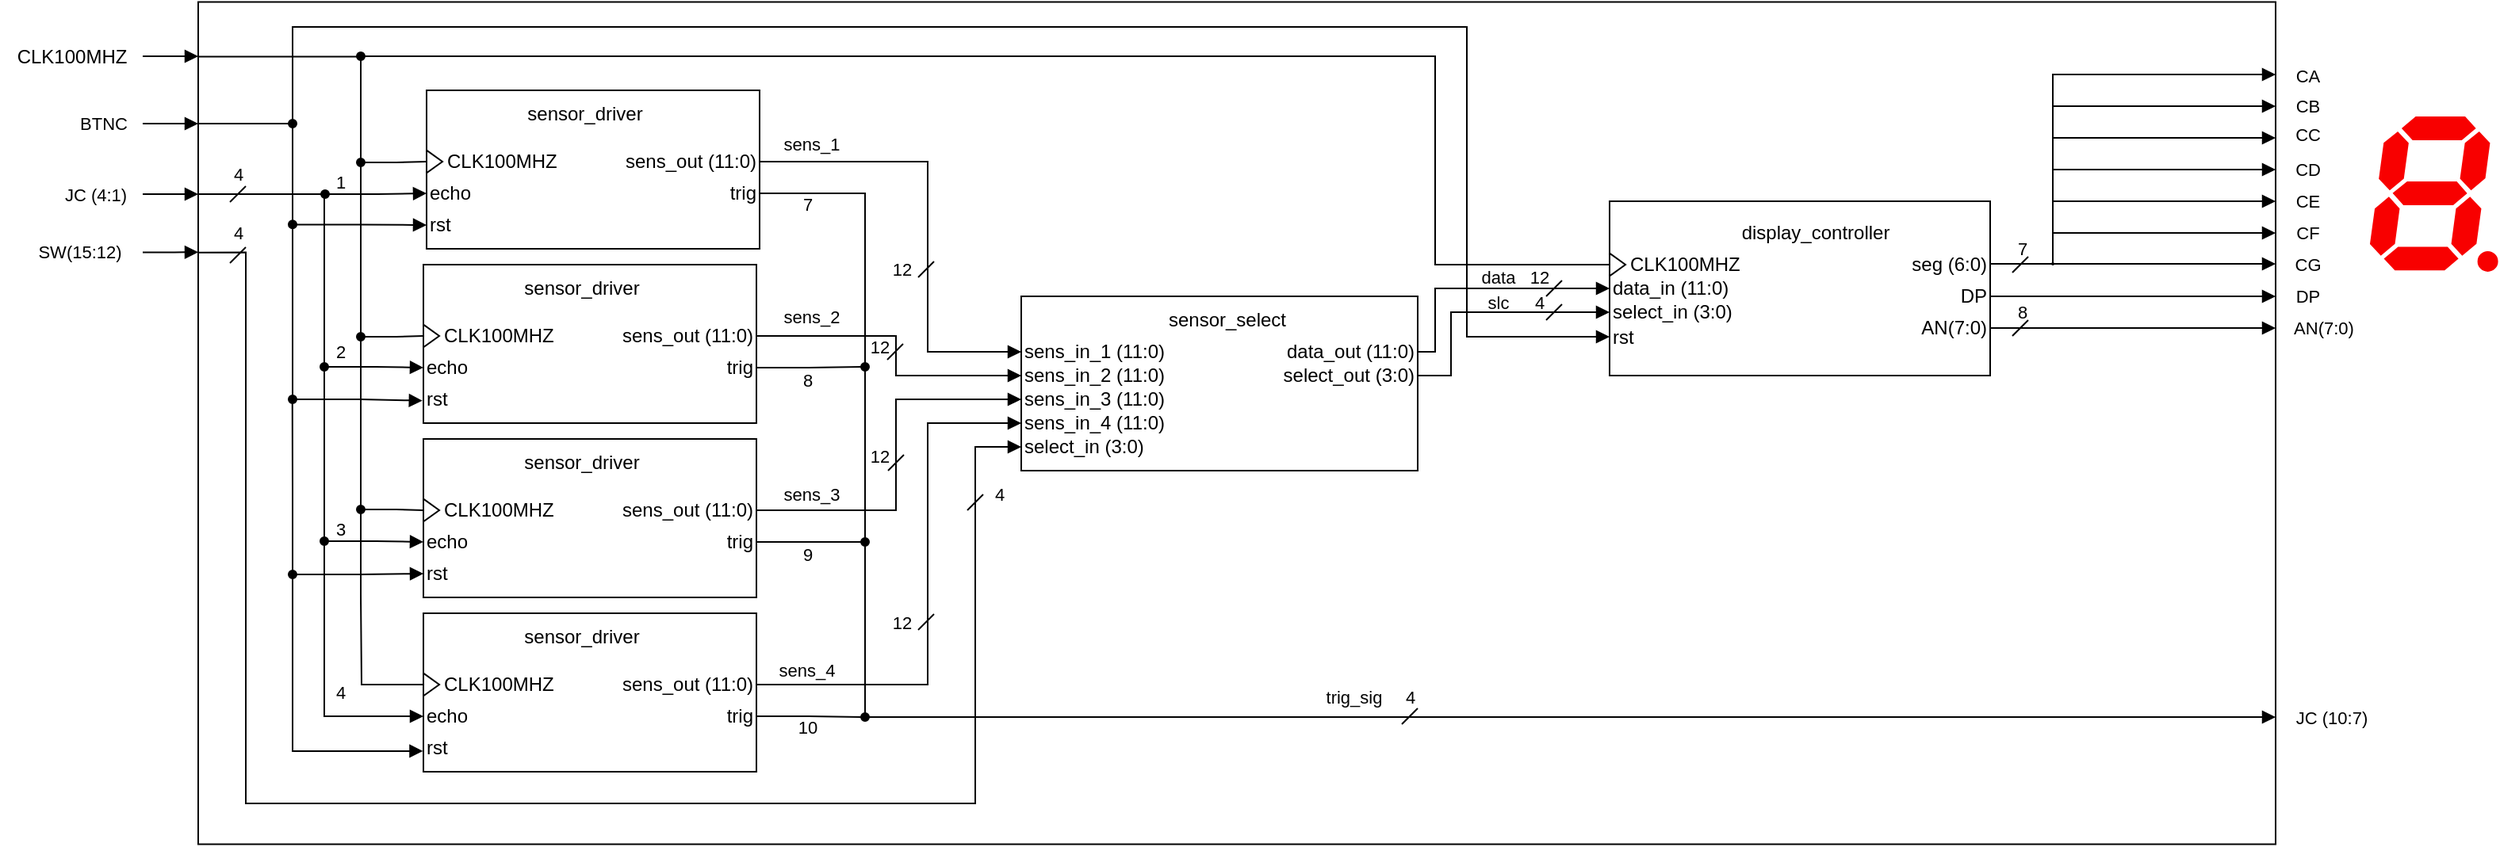 <mxfile version="26.2.2">
  <diagram name="Stránka-1" id="uQuWTQcgDwJb65fCLmZk">
    <mxGraphModel dx="2253" dy="586" grid="1" gridSize="10" guides="1" tooltips="1" connect="1" arrows="1" fold="1" page="1" pageScale="1" pageWidth="827" pageHeight="1169" math="0" shadow="0">
      <root>
        <mxCell id="0" />
        <mxCell id="1" parent="0" />
        <mxCell id="xsVzjVVxiD93UMJiUin8-55" value="" style="rounded=0;whiteSpace=wrap;html=1;fontFamily=Helvetica;fontSize=11;fontColor=default;labelBackgroundColor=default;fillColor=none;" parent="1" vertex="1">
          <mxGeometry x="-660" y="214.25" width="1310" height="531.5" as="geometry" />
        </mxCell>
        <mxCell id="tdLwMoADWO_tSvX2OmYn-27" value="4" style="text;html=1;align=center;verticalAlign=middle;whiteSpace=wrap;rounded=0;fontFamily=Helvetica;fontSize=11;fontColor=default;labelBackgroundColor=default;" parent="1" vertex="1">
          <mxGeometry x="156" y="389" width="60" height="30" as="geometry" />
        </mxCell>
        <mxCell id="tdLwMoADWO_tSvX2OmYn-26" value="12" style="text;html=1;align=center;verticalAlign=middle;whiteSpace=wrap;rounded=0;fontFamily=Helvetica;fontSize=11;fontColor=default;labelBackgroundColor=default;" parent="1" vertex="1">
          <mxGeometry x="156" y="373" width="60" height="30" as="geometry" />
        </mxCell>
        <mxCell id="tdLwMoADWO_tSvX2OmYn-22" value="slc" style="text;html=1;align=center;verticalAlign=middle;whiteSpace=wrap;rounded=0;fontFamily=Helvetica;fontSize=11;fontColor=default;labelBackgroundColor=default;" parent="1" vertex="1">
          <mxGeometry x="130" y="389" width="60" height="30" as="geometry" />
        </mxCell>
        <mxCell id="tdLwMoADWO_tSvX2OmYn-21" value="data" style="text;html=1;align=center;verticalAlign=middle;whiteSpace=wrap;rounded=0;fontFamily=Helvetica;fontSize=11;fontColor=default;labelBackgroundColor=default;" parent="1" vertex="1">
          <mxGeometry x="130" y="372.83" width="60" height="30" as="geometry" />
        </mxCell>
        <mxCell id="fhsPkBTuc8YyyDySVLi5-147" value="7" style="text;html=1;align=center;verticalAlign=middle;resizable=0;points=[];autosize=1;strokeColor=none;fillColor=none;fontFamily=Helvetica;fontSize=11;fontColor=default;labelBackgroundColor=default;" parent="1" vertex="1">
          <mxGeometry x="475" y="355" width="30" height="30" as="geometry" />
        </mxCell>
        <mxCell id="fhsPkBTuc8YyyDySVLi5-149" value="8" style="text;html=1;align=center;verticalAlign=middle;resizable=0;points=[];autosize=1;strokeColor=none;fillColor=none;fontFamily=Helvetica;fontSize=11;fontColor=default;labelBackgroundColor=default;" parent="1" vertex="1">
          <mxGeometry x="475" y="395" width="30" height="30" as="geometry" />
        </mxCell>
        <mxCell id="Ia1E7Pe4GuGRzUIp9X2G-1" value="" style="rounded=0;whiteSpace=wrap;html=1;fillColor=default;" parent="1" vertex="1">
          <mxGeometry x="230" y="340" width="240" height="110" as="geometry" />
        </mxCell>
        <mxCell id="Ia1E7Pe4GuGRzUIp9X2G-2" value="&lt;span style=&quot;color: light-dark(rgb(0, 0, 0), rgb(0, 0, 0));&quot;&gt;display_controller&lt;/span&gt;" style="text;html=1;align=center;verticalAlign=middle;whiteSpace=wrap;rounded=0;fillColor=none;" parent="1" vertex="1">
          <mxGeometry x="330" y="345" width="60" height="30" as="geometry" />
        </mxCell>
        <mxCell id="Ia1E7Pe4GuGRzUIp9X2G-5" value="&lt;span style=&quot;color: light-dark(rgb(0, 0, 0), rgb(0, 0, 0));&quot;&gt;CLK100MHZ&lt;/span&gt;" style="text;html=1;align=left;verticalAlign=middle;whiteSpace=wrap;rounded=0;" parent="1" vertex="1">
          <mxGeometry x="241" y="365" width="60" height="30" as="geometry" />
        </mxCell>
        <mxCell id="Ia1E7Pe4GuGRzUIp9X2G-10" value="&lt;span style=&quot;color: light-dark(rgb(0, 0, 0), rgb(0, 0, 0));&quot;&gt;select_in (3:0)&lt;/span&gt;" style="text;html=1;align=left;verticalAlign=middle;whiteSpace=wrap;rounded=0;" parent="1" vertex="1">
          <mxGeometry x="230" y="395" width="90" height="30" as="geometry" />
        </mxCell>
        <mxCell id="fhsPkBTuc8YyyDySVLi5-102" style="edgeStyle=orthogonalEdgeStyle;shape=connector;rounded=0;orthogonalLoop=1;jettySize=auto;html=1;entryX=0;entryY=0.5;entryDx=0;entryDy=0;strokeColor=default;align=center;verticalAlign=middle;fontFamily=Helvetica;fontSize=11;fontColor=default;labelBackgroundColor=default;startFill=0;endArrow=none;endFill=1;" parent="1" source="Ia1E7Pe4GuGRzUIp9X2G-11" target="fhsPkBTuc8YyyDySVLi5-101" edge="1">
          <mxGeometry relative="1" as="geometry">
            <Array as="points">
              <mxPoint x="440" y="380" />
            </Array>
          </mxGeometry>
        </mxCell>
        <mxCell id="Ia1E7Pe4GuGRzUIp9X2G-11" value="&lt;span style=&quot;color: light-dark(rgb(0, 0, 0), rgb(0, 0, 0));&quot;&gt;seg (6:0)&lt;/span&gt;" style="text;html=1;align=right;verticalAlign=middle;whiteSpace=wrap;rounded=0;" parent="1" vertex="1">
          <mxGeometry x="390" y="365" width="80" height="30" as="geometry" />
        </mxCell>
        <mxCell id="fhsPkBTuc8YyyDySVLi5-97" style="edgeStyle=orthogonalEdgeStyle;shape=connector;rounded=0;orthogonalLoop=1;jettySize=auto;html=1;strokeColor=default;align=center;verticalAlign=middle;fontFamily=Helvetica;fontSize=11;fontColor=default;labelBackgroundColor=default;startFill=0;endArrow=block;endFill=1;" parent="1" source="Ia1E7Pe4GuGRzUIp9X2G-12" target="fhsPkBTuc8YyyDySVLi5-99" edge="1">
          <mxGeometry relative="1" as="geometry">
            <mxPoint x="580" y="400" as="targetPoint" />
          </mxGeometry>
        </mxCell>
        <mxCell id="Ia1E7Pe4GuGRzUIp9X2G-12" value="&lt;span style=&quot;color: light-dark(rgb(0, 0, 0), rgb(0, 0, 0));&quot;&gt;DP&lt;/span&gt;" style="text;html=1;align=right;verticalAlign=middle;whiteSpace=wrap;rounded=0;" parent="1" vertex="1">
          <mxGeometry x="390" y="385" width="80" height="30" as="geometry" />
        </mxCell>
        <mxCell id="fhsPkBTuc8YyyDySVLi5-98" style="edgeStyle=orthogonalEdgeStyle;shape=connector;rounded=0;orthogonalLoop=1;jettySize=auto;html=1;strokeColor=default;align=center;verticalAlign=middle;fontFamily=Helvetica;fontSize=11;fontColor=default;labelBackgroundColor=default;startFill=0;endArrow=block;endFill=1;" parent="1" source="Ia1E7Pe4GuGRzUIp9X2G-13" target="fhsPkBTuc8YyyDySVLi5-100" edge="1">
          <mxGeometry relative="1" as="geometry">
            <mxPoint x="580" y="420" as="targetPoint" />
          </mxGeometry>
        </mxCell>
        <mxCell id="Ia1E7Pe4GuGRzUIp9X2G-13" value="&lt;span style=&quot;color: light-dark(rgb(0, 0, 0), rgb(0, 0, 0));&quot;&gt;AN(7:0)&lt;/span&gt;" style="text;html=1;align=right;verticalAlign=middle;whiteSpace=wrap;rounded=0;" parent="1" vertex="1">
          <mxGeometry x="390" y="405" width="80" height="30" as="geometry" />
        </mxCell>
        <mxCell id="Ia1E7Pe4GuGRzUIp9X2G-14" value="" style="rounded=0;whiteSpace=wrap;html=1;align=center;verticalAlign=middle;fontFamily=Helvetica;fontSize=12;fontColor=default;fillColor=light-dark(#FFFFFF,#FFFFFF);gradientColor=none;" parent="1" vertex="1">
          <mxGeometry x="-141" y="400" width="250" height="110" as="geometry" />
        </mxCell>
        <mxCell id="Ia1E7Pe4GuGRzUIp9X2G-15" value="&lt;span style=&quot;color: light-dark(rgb(0, 0, 0), rgb(0, 0, 0));&quot;&gt;sens_in_1 (11:0)&lt;/span&gt;" style="text;html=1;align=left;verticalAlign=middle;whiteSpace=wrap;rounded=0;" parent="1" vertex="1">
          <mxGeometry x="-141" y="420" width="100" height="30" as="geometry" />
        </mxCell>
        <mxCell id="Ia1E7Pe4GuGRzUIp9X2G-16" value="&lt;span style=&quot;color: light-dark(rgb(0, 0, 0), rgb(0, 0, 0));&quot;&gt;sens_in_2 (11:0)&lt;/span&gt;" style="text;html=1;align=left;verticalAlign=middle;whiteSpace=wrap;rounded=0;" parent="1" vertex="1">
          <mxGeometry x="-141" y="435" width="100" height="30" as="geometry" />
        </mxCell>
        <mxCell id="Ia1E7Pe4GuGRzUIp9X2G-17" value="&lt;span style=&quot;color: light-dark(rgb(0, 0, 0), rgb(0, 0, 0));&quot;&gt;sens_in_3 (11:0)&lt;/span&gt;" style="text;html=1;align=left;verticalAlign=middle;whiteSpace=wrap;rounded=0;" parent="1" vertex="1">
          <mxGeometry x="-141" y="450" width="100" height="30" as="geometry" />
        </mxCell>
        <mxCell id="Ia1E7Pe4GuGRzUIp9X2G-18" value="&lt;span style=&quot;color: light-dark(rgb(0, 0, 0), rgb(0, 0, 0));&quot;&gt;sens_in_4 (11:0)&lt;/span&gt;" style="text;html=1;align=left;verticalAlign=middle;whiteSpace=wrap;rounded=0;" parent="1" vertex="1">
          <mxGeometry x="-141" y="465" width="100" height="30" as="geometry" />
        </mxCell>
        <mxCell id="Ia1E7Pe4GuGRzUIp9X2G-19" value="&lt;span style=&quot;color: light-dark(rgb(0, 0, 0), rgb(0, 0, 0));&quot;&gt;select_in (3:0)&lt;/span&gt;" style="text;html=1;align=left;verticalAlign=middle;whiteSpace=wrap;rounded=0;" parent="1" vertex="1">
          <mxGeometry x="-141" y="480" width="100" height="30" as="geometry" />
        </mxCell>
        <mxCell id="hRyGVhylh_OwgSXjSXIs-125" style="edgeStyle=orthogonalEdgeStyle;shape=connector;rounded=0;orthogonalLoop=1;jettySize=auto;html=1;strokeColor=default;align=center;verticalAlign=middle;fontFamily=Helvetica;fontSize=11;fontColor=default;labelBackgroundColor=default;endArrow=block;endFill=1;" parent="1" source="Ia1E7Pe4GuGRzUIp9X2G-20" target="hRyGVhylh_OwgSXjSXIs-50" edge="1">
          <mxGeometry relative="1" as="geometry">
            <Array as="points">
              <mxPoint x="120" y="435" />
              <mxPoint x="120" y="395" />
            </Array>
          </mxGeometry>
        </mxCell>
        <mxCell id="Ia1E7Pe4GuGRzUIp9X2G-20" value="&lt;span style=&quot;color: light-dark(rgb(0, 0, 0), rgb(0, 0, 0));&quot;&gt;data_out (11:0)&lt;/span&gt;" style="text;html=1;align=right;verticalAlign=middle;whiteSpace=wrap;rounded=0;" parent="1" vertex="1">
          <mxGeometry x="9" y="420" width="100" height="30" as="geometry" />
        </mxCell>
        <mxCell id="Ia1E7Pe4GuGRzUIp9X2G-21" value="&lt;span style=&quot;color: light-dark(rgb(0, 0, 0), rgb(0, 0, 0));&quot;&gt;sensor_select&lt;/span&gt;" style="text;html=1;align=center;verticalAlign=middle;whiteSpace=wrap;rounded=0;" parent="1" vertex="1">
          <mxGeometry x="-61" y="400" width="100" height="30" as="geometry" />
        </mxCell>
        <mxCell id="hRyGVhylh_OwgSXjSXIs-126" style="edgeStyle=orthogonalEdgeStyle;shape=connector;rounded=0;orthogonalLoop=1;jettySize=auto;html=1;strokeColor=default;align=center;verticalAlign=middle;fontFamily=Helvetica;fontSize=11;fontColor=default;labelBackgroundColor=default;endArrow=block;endFill=1;" parent="1" source="Ia1E7Pe4GuGRzUIp9X2G-25" target="Ia1E7Pe4GuGRzUIp9X2G-10" edge="1">
          <mxGeometry relative="1" as="geometry">
            <Array as="points">
              <mxPoint x="130" y="450" />
              <mxPoint x="130" y="410" />
            </Array>
          </mxGeometry>
        </mxCell>
        <mxCell id="Ia1E7Pe4GuGRzUIp9X2G-25" value="&lt;span style=&quot;color: light-dark(rgb(0, 0, 0), rgb(0, 0, 0));&quot;&gt;select_out (3:0)&lt;/span&gt;" style="text;html=1;align=right;verticalAlign=middle;whiteSpace=wrap;rounded=0;" parent="1" vertex="1">
          <mxGeometry x="9" y="435" width="100" height="30" as="geometry" />
        </mxCell>
        <mxCell id="hRyGVhylh_OwgSXjSXIs-21" value="" style="group;align=left;" parent="1" vertex="1" connectable="0">
          <mxGeometry x="-516" y="270" width="210" height="100" as="geometry" />
        </mxCell>
        <mxCell id="Ia1E7Pe4GuGRzUIp9X2G-28" value="" style="rounded=0;whiteSpace=wrap;html=1;align=center;verticalAlign=middle;fontFamily=Helvetica;fontSize=12;fontColor=default;fillColor=light-dark(#FFFFFF,#FFFFFF);gradientColor=none;movable=1;resizable=1;rotatable=1;deletable=1;editable=1;locked=0;connectable=1;" parent="hRyGVhylh_OwgSXjSXIs-21" vertex="1">
          <mxGeometry width="210" height="100" as="geometry" />
        </mxCell>
        <mxCell id="Ia1E7Pe4GuGRzUIp9X2G-29" value="&lt;span style=&quot;color: light-dark(rgb(0, 0, 0), rgb(0, 0, 0));&quot;&gt;sensor_driver&lt;/span&gt;" style="text;html=1;align=center;verticalAlign=middle;whiteSpace=wrap;rounded=0;movable=1;resizable=1;rotatable=1;deletable=1;editable=1;locked=0;connectable=1;" parent="hRyGVhylh_OwgSXjSXIs-21" vertex="1">
          <mxGeometry x="50" width="100" height="30" as="geometry" />
        </mxCell>
        <mxCell id="Ia1E7Pe4GuGRzUIp9X2G-30" value="&lt;span style=&quot;color: light-dark(rgb(0, 0, 0), rgb(0, 0, 0));&quot;&gt;CLK100MHZ&lt;/span&gt;" style="text;html=1;align=left;verticalAlign=middle;whiteSpace=wrap;rounded=0;movable=1;resizable=1;rotatable=1;deletable=1;editable=1;locked=0;connectable=1;" parent="hRyGVhylh_OwgSXjSXIs-21" vertex="1">
          <mxGeometry x="11" y="30" width="60" height="30" as="geometry" />
        </mxCell>
        <mxCell id="Ia1E7Pe4GuGRzUIp9X2G-31" value="&lt;span style=&quot;color: light-dark(rgb(0, 0, 0), rgb(0, 0, 0));&quot;&gt;sens_out (11:0)&lt;/span&gt;" style="text;html=1;align=right;verticalAlign=middle;whiteSpace=wrap;rounded=0;movable=1;resizable=1;rotatable=1;deletable=1;editable=1;locked=0;connectable=1;" parent="hRyGVhylh_OwgSXjSXIs-21" vertex="1">
          <mxGeometry x="110" y="30" width="100" height="30" as="geometry" />
        </mxCell>
        <mxCell id="mv-UvQCw2m-dkChldLvW-1" value="&lt;span style=&quot;color: light-dark(rgb(0, 0, 0), rgb(0, 0, 0));&quot;&gt;echo&lt;/span&gt;" style="text;html=1;align=left;verticalAlign=middle;whiteSpace=wrap;rounded=0;movable=1;resizable=1;rotatable=1;deletable=1;editable=1;locked=0;connectable=1;" parent="hRyGVhylh_OwgSXjSXIs-21" vertex="1">
          <mxGeometry y="50" width="60" height="30" as="geometry" />
        </mxCell>
        <mxCell id="mv-UvQCw2m-dkChldLvW-2" value="&lt;span style=&quot;color: light-dark(rgb(0, 0, 0), rgb(0, 0, 0));&quot;&gt;trig&lt;/span&gt;" style="text;html=1;align=right;verticalAlign=middle;whiteSpace=wrap;rounded=0;movable=1;resizable=1;rotatable=1;deletable=1;editable=1;locked=0;connectable=1;" parent="hRyGVhylh_OwgSXjSXIs-21" vertex="1">
          <mxGeometry x="110" y="50" width="100" height="30" as="geometry" />
        </mxCell>
        <mxCell id="fhsPkBTuc8YyyDySVLi5-31" value="" style="triangle;whiteSpace=wrap;html=1;fontFamily=Helvetica;fontSize=11;fontColor=default;labelBackgroundColor=default;" parent="hRyGVhylh_OwgSXjSXIs-21" vertex="1">
          <mxGeometry y="37.83" width="10" height="14.34" as="geometry" />
        </mxCell>
        <mxCell id="xsVzjVVxiD93UMJiUin8-1" value="rst" style="text;html=1;align=left;verticalAlign=middle;resizable=0;points=[];autosize=1;strokeColor=none;fillColor=none;" parent="hRyGVhylh_OwgSXjSXIs-21" vertex="1">
          <mxGeometry y="70" width="40" height="30" as="geometry" />
        </mxCell>
        <mxCell id="hRyGVhylh_OwgSXjSXIs-47" style="edgeStyle=orthogonalEdgeStyle;rounded=0;orthogonalLoop=1;jettySize=auto;html=1;entryX=0;entryY=0;entryDx=0;entryDy=0;endArrow=block;endFill=1;" parent="1" source="Ia1E7Pe4GuGRzUIp9X2G-31" target="Ia1E7Pe4GuGRzUIp9X2G-16" edge="1">
          <mxGeometry relative="1" as="geometry">
            <Array as="points">
              <mxPoint x="-200" y="315" />
              <mxPoint x="-200" y="435" />
            </Array>
          </mxGeometry>
        </mxCell>
        <mxCell id="hRyGVhylh_OwgSXjSXIs-50" value="&lt;span style=&quot;color: light-dark(rgb(0, 0, 0), rgb(0, 0, 0));&quot;&gt;data_in (11:0)&lt;/span&gt;" style="text;html=1;align=left;verticalAlign=middle;whiteSpace=wrap;rounded=0;" parent="1" vertex="1">
          <mxGeometry x="230" y="380" width="100" height="30" as="geometry" />
        </mxCell>
        <mxCell id="fhsPkBTuc8YyyDySVLi5-150" style="edgeStyle=orthogonalEdgeStyle;shape=connector;rounded=0;orthogonalLoop=1;jettySize=auto;html=1;strokeColor=default;align=center;verticalAlign=middle;fontFamily=Helvetica;fontSize=11;fontColor=default;labelBackgroundColor=default;startFill=0;endArrow=block;endFill=1;" parent="1" source="fhsPkBTuc8YyyDySVLi5-1" edge="1">
          <mxGeometry relative="1" as="geometry">
            <mxPoint x="-660" y="248.5" as="targetPoint" />
          </mxGeometry>
        </mxCell>
        <mxCell id="fhsPkBTuc8YyyDySVLi5-1" value="CLK100MHZ" style="text;html=1;align=center;verticalAlign=middle;resizable=0;points=[];autosize=1;strokeColor=none;fillColor=none;" parent="1" vertex="1">
          <mxGeometry x="-785" y="233.5" width="90" height="30" as="geometry" />
        </mxCell>
        <mxCell id="fhsPkBTuc8YyyDySVLi5-47" style="edgeStyle=orthogonalEdgeStyle;shape=connector;rounded=0;orthogonalLoop=1;jettySize=auto;html=1;entryX=0.5;entryY=0;entryDx=0;entryDy=0;strokeColor=default;align=center;verticalAlign=middle;fontFamily=Helvetica;fontSize=11;fontColor=default;labelBackgroundColor=default;startFill=0;endArrow=none;endFill=1;" parent="1" source="fhsPkBTuc8YyyDySVLi5-16" target="fhsPkBTuc8YyyDySVLi5-17" edge="1">
          <mxGeometry relative="1" as="geometry" />
        </mxCell>
        <mxCell id="fhsPkBTuc8YyyDySVLi5-53" style="edgeStyle=orthogonalEdgeStyle;shape=connector;rounded=0;orthogonalLoop=1;jettySize=auto;html=1;entryX=0;entryY=0;entryDx=0;entryDy=0;strokeColor=default;align=center;verticalAlign=middle;fontFamily=Helvetica;fontSize=11;fontColor=default;labelBackgroundColor=default;startFill=0;endArrow=none;endFill=1;" parent="1" source="fhsPkBTuc8YyyDySVLi5-16" target="hRyGVhylh_OwgSXjSXIs-50" edge="1">
          <mxGeometry relative="1" as="geometry">
            <Array as="points">
              <mxPoint x="120" y="249" />
              <mxPoint x="120" y="380" />
            </Array>
          </mxGeometry>
        </mxCell>
        <mxCell id="fhsPkBTuc8YyyDySVLi5-16" value="" style="ellipse;whiteSpace=wrap;html=1;aspect=fixed;fontFamily=Helvetica;fontSize=9;fontColor=default;labelBackgroundColor=default;fillColor=#000000;perimeterSpacing=0;spacing=0;" parent="1" vertex="1">
          <mxGeometry x="-560" y="246" width="5" height="5" as="geometry" />
        </mxCell>
        <mxCell id="xsVzjVVxiD93UMJiUin8-76" style="edgeStyle=orthogonalEdgeStyle;shape=connector;rounded=0;orthogonalLoop=1;jettySize=auto;html=1;entryX=0;entryY=0.5;entryDx=0;entryDy=0;strokeColor=default;align=center;verticalAlign=middle;fontFamily=Helvetica;fontSize=11;fontColor=default;labelBackgroundColor=default;startFill=0;endArrow=none;endFill=1;" parent="1" source="fhsPkBTuc8YyyDySVLi5-17" target="fhsPkBTuc8YyyDySVLi5-31" edge="1">
          <mxGeometry relative="1" as="geometry" />
        </mxCell>
        <mxCell id="fhsPkBTuc8YyyDySVLi5-17" value="" style="ellipse;whiteSpace=wrap;html=1;aspect=fixed;fontFamily=Helvetica;fontSize=9;fontColor=default;labelBackgroundColor=default;fillColor=#000000;perimeterSpacing=0;spacing=0;" parent="1" vertex="1">
          <mxGeometry x="-560" y="313" width="5" height="5" as="geometry" />
        </mxCell>
        <mxCell id="fhsPkBTuc8YyyDySVLi5-45" style="edgeStyle=orthogonalEdgeStyle;shape=connector;rounded=0;orthogonalLoop=1;jettySize=auto;html=1;entryX=0.5;entryY=1;entryDx=0;entryDy=0;strokeColor=default;align=center;verticalAlign=middle;fontFamily=Helvetica;fontSize=11;fontColor=default;labelBackgroundColor=default;startFill=0;endArrow=none;endFill=1;" parent="1" source="fhsPkBTuc8YyyDySVLi5-19" target="fhsPkBTuc8YyyDySVLi5-17" edge="1">
          <mxGeometry relative="1" as="geometry" />
        </mxCell>
        <mxCell id="xsVzjVVxiD93UMJiUin8-73" style="edgeStyle=orthogonalEdgeStyle;shape=connector;rounded=0;orthogonalLoop=1;jettySize=auto;html=1;entryX=0;entryY=0.5;entryDx=0;entryDy=0;strokeColor=default;align=center;verticalAlign=middle;fontFamily=Helvetica;fontSize=11;fontColor=default;labelBackgroundColor=default;startFill=0;endArrow=none;endFill=1;" parent="1" source="fhsPkBTuc8YyyDySVLi5-19" target="xsVzjVVxiD93UMJiUin8-9" edge="1">
          <mxGeometry relative="1" as="geometry" />
        </mxCell>
        <mxCell id="fhsPkBTuc8YyyDySVLi5-19" value="" style="ellipse;whiteSpace=wrap;html=1;aspect=fixed;fontFamily=Helvetica;fontSize=9;fontColor=default;labelBackgroundColor=default;fillColor=#000000;perimeterSpacing=0;spacing=0;" parent="1" vertex="1">
          <mxGeometry x="-560" y="423" width="5" height="5" as="geometry" />
        </mxCell>
        <mxCell id="fhsPkBTuc8YyyDySVLi5-44" style="edgeStyle=orthogonalEdgeStyle;shape=connector;rounded=0;orthogonalLoop=1;jettySize=auto;html=1;entryX=0.5;entryY=1;entryDx=0;entryDy=0;strokeColor=default;align=center;verticalAlign=middle;fontFamily=Helvetica;fontSize=11;fontColor=default;labelBackgroundColor=default;startFill=0;endArrow=none;endFill=1;" parent="1" source="fhsPkBTuc8YyyDySVLi5-21" target="fhsPkBTuc8YyyDySVLi5-19" edge="1">
          <mxGeometry relative="1" as="geometry" />
        </mxCell>
        <mxCell id="xsVzjVVxiD93UMJiUin8-71" style="edgeStyle=orthogonalEdgeStyle;shape=connector;rounded=0;orthogonalLoop=1;jettySize=auto;html=1;entryX=0;entryY=0.5;entryDx=0;entryDy=0;strokeColor=default;align=center;verticalAlign=middle;fontFamily=Helvetica;fontSize=11;fontColor=default;labelBackgroundColor=default;startFill=0;endArrow=none;endFill=1;" parent="1" source="fhsPkBTuc8YyyDySVLi5-21" target="xsVzjVVxiD93UMJiUin8-27" edge="1">
          <mxGeometry relative="1" as="geometry">
            <Array as="points">
              <mxPoint x="-557" y="588" />
              <mxPoint x="-557" y="588" />
              <mxPoint x="-557" y="645" />
            </Array>
          </mxGeometry>
        </mxCell>
        <mxCell id="xsVzjVVxiD93UMJiUin8-72" style="edgeStyle=orthogonalEdgeStyle;shape=connector;rounded=0;orthogonalLoop=1;jettySize=auto;html=1;entryX=0;entryY=0.5;entryDx=0;entryDy=0;strokeColor=default;align=center;verticalAlign=middle;fontFamily=Helvetica;fontSize=11;fontColor=default;labelBackgroundColor=default;startFill=0;endArrow=none;endFill=1;" parent="1" source="fhsPkBTuc8YyyDySVLi5-21" target="xsVzjVVxiD93UMJiUin8-18" edge="1">
          <mxGeometry relative="1" as="geometry" />
        </mxCell>
        <mxCell id="fhsPkBTuc8YyyDySVLi5-21" value="" style="ellipse;whiteSpace=wrap;html=1;aspect=fixed;fontFamily=Helvetica;fontSize=9;fontColor=default;labelBackgroundColor=default;fillColor=#000000;perimeterSpacing=0;spacing=0;" parent="1" vertex="1">
          <mxGeometry x="-560" y="532" width="5" height="5" as="geometry" />
        </mxCell>
        <mxCell id="fhsPkBTuc8YyyDySVLi5-46" style="edgeStyle=orthogonalEdgeStyle;shape=connector;rounded=0;orthogonalLoop=1;jettySize=auto;html=1;exitX=0;exitY=0;exitDx=0;exitDy=0;entryX=1;entryY=0;entryDx=0;entryDy=0;strokeColor=default;align=center;verticalAlign=middle;fontFamily=Helvetica;fontSize=11;fontColor=default;labelBackgroundColor=default;startFill=0;endArrow=none;endFill=1;" parent="1" source="fhsPkBTuc8YyyDySVLi5-16" target="fhsPkBTuc8YyyDySVLi5-16" edge="1">
          <mxGeometry relative="1" as="geometry" />
        </mxCell>
        <mxCell id="fhsPkBTuc8YyyDySVLi5-52" value="" style="triangle;whiteSpace=wrap;html=1;fontFamily=Helvetica;fontSize=11;fontColor=default;labelBackgroundColor=default;" parent="1" vertex="1">
          <mxGeometry x="230" y="372.83" width="10" height="14.34" as="geometry" />
        </mxCell>
        <mxCell id="fhsPkBTuc8YyyDySVLi5-66" style="edgeStyle=orthogonalEdgeStyle;shape=connector;rounded=0;orthogonalLoop=1;jettySize=auto;html=1;strokeColor=default;align=center;verticalAlign=middle;fontFamily=Helvetica;fontSize=11;fontColor=default;labelBackgroundColor=default;startFill=0;endArrow=block;endFill=1;" parent="1" source="fhsPkBTuc8YyyDySVLi5-54" edge="1">
          <mxGeometry relative="1" as="geometry">
            <mxPoint x="-660" y="335.5" as="targetPoint" />
          </mxGeometry>
        </mxCell>
        <mxCell id="fhsPkBTuc8YyyDySVLi5-54" value="JC (4&lt;span style=&quot;background-color: light-dark(#ffffff, var(--ge-dark-color, #121212)); color: light-dark(rgb(0, 0, 0), rgb(255, 255, 255));&quot;&gt;:1)&lt;/span&gt;" style="text;html=1;align=center;verticalAlign=middle;resizable=0;points=[];autosize=1;strokeColor=none;fillColor=none;fontFamily=Helvetica;fontSize=11;fontColor=default;labelBackgroundColor=default;" parent="1" vertex="1">
          <mxGeometry x="-755" y="320.5" width="60" height="30" as="geometry" />
        </mxCell>
        <mxCell id="fhsPkBTuc8YyyDySVLi5-65" style="edgeStyle=orthogonalEdgeStyle;shape=connector;rounded=0;orthogonalLoop=1;jettySize=auto;html=1;strokeColor=default;align=center;verticalAlign=middle;fontFamily=Helvetica;fontSize=11;fontColor=default;labelBackgroundColor=default;startFill=0;endArrow=none;endFill=1;" parent="1" source="fhsPkBTuc8YyyDySVLi5-56" edge="1">
          <mxGeometry relative="1" as="geometry">
            <mxPoint x="-660" y="335.5" as="targetPoint" />
          </mxGeometry>
        </mxCell>
        <mxCell id="fhsPkBTuc8YyyDySVLi5-71" style="edgeStyle=orthogonalEdgeStyle;shape=connector;rounded=0;orthogonalLoop=1;jettySize=auto;html=1;entryX=0.5;entryY=0;entryDx=0;entryDy=0;strokeColor=default;align=center;verticalAlign=middle;fontFamily=Helvetica;fontSize=11;fontColor=default;labelBackgroundColor=default;startFill=0;endArrow=none;endFill=1;" parent="1" source="fhsPkBTuc8YyyDySVLi5-56" target="fhsPkBTuc8YyyDySVLi5-70" edge="1">
          <mxGeometry relative="1" as="geometry">
            <Array as="points">
              <mxPoint x="-580" y="442" />
            </Array>
          </mxGeometry>
        </mxCell>
        <mxCell id="xsVzjVVxiD93UMJiUin8-75" style="edgeStyle=orthogonalEdgeStyle;shape=connector;rounded=0;orthogonalLoop=1;jettySize=auto;html=1;entryX=0;entryY=0.5;entryDx=0;entryDy=0;strokeColor=default;align=center;verticalAlign=middle;fontFamily=Helvetica;fontSize=11;fontColor=default;labelBackgroundColor=default;startFill=0;endArrow=block;endFill=1;" parent="1" source="fhsPkBTuc8YyyDySVLi5-56" target="mv-UvQCw2m-dkChldLvW-1" edge="1">
          <mxGeometry relative="1" as="geometry" />
        </mxCell>
        <mxCell id="fhsPkBTuc8YyyDySVLi5-56" value="" style="ellipse;whiteSpace=wrap;html=1;aspect=fixed;fontFamily=Helvetica;fontSize=9;fontColor=default;labelBackgroundColor=default;fillColor=#000000;perimeterSpacing=0;spacing=0;" parent="1" vertex="1">
          <mxGeometry x="-582.5" y="333" width="5" height="5" as="geometry" />
        </mxCell>
        <mxCell id="fhsPkBTuc8YyyDySVLi5-75" style="edgeStyle=orthogonalEdgeStyle;shape=connector;rounded=0;orthogonalLoop=1;jettySize=auto;html=1;entryX=0.5;entryY=0;entryDx=0;entryDy=0;strokeColor=default;align=center;verticalAlign=middle;fontFamily=Helvetica;fontSize=11;fontColor=default;labelBackgroundColor=default;startFill=0;endArrow=none;endFill=1;" parent="1" source="fhsPkBTuc8YyyDySVLi5-70" target="fhsPkBTuc8YyyDySVLi5-73" edge="1">
          <mxGeometry relative="1" as="geometry" />
        </mxCell>
        <mxCell id="xsVzjVVxiD93UMJiUin8-70" style="edgeStyle=orthogonalEdgeStyle;shape=connector;rounded=0;orthogonalLoop=1;jettySize=auto;html=1;strokeColor=default;align=center;verticalAlign=middle;fontFamily=Helvetica;fontSize=11;fontColor=default;labelBackgroundColor=default;startFill=0;endArrow=block;endFill=1;" parent="1" source="fhsPkBTuc8YyyDySVLi5-70" target="xsVzjVVxiD93UMJiUin8-7" edge="1">
          <mxGeometry relative="1" as="geometry" />
        </mxCell>
        <mxCell id="fhsPkBTuc8YyyDySVLi5-70" value="" style="ellipse;whiteSpace=wrap;html=1;aspect=fixed;fontFamily=Helvetica;fontSize=9;fontColor=default;labelBackgroundColor=default;fillColor=#000000;perimeterSpacing=0;spacing=0;" parent="1" vertex="1">
          <mxGeometry x="-583" y="442" width="5" height="5" as="geometry" />
        </mxCell>
        <mxCell id="xsVzjVVxiD93UMJiUin8-64" style="edgeStyle=orthogonalEdgeStyle;shape=connector;rounded=0;orthogonalLoop=1;jettySize=auto;html=1;entryX=0;entryY=0.5;entryDx=0;entryDy=0;strokeColor=default;align=center;verticalAlign=middle;fontFamily=Helvetica;fontSize=11;fontColor=default;labelBackgroundColor=default;startFill=0;endArrow=block;endFill=1;" parent="1" source="fhsPkBTuc8YyyDySVLi5-73" target="xsVzjVVxiD93UMJiUin8-25" edge="1">
          <mxGeometry relative="1" as="geometry">
            <Array as="points">
              <mxPoint x="-580" y="665" />
            </Array>
          </mxGeometry>
        </mxCell>
        <mxCell id="xsVzjVVxiD93UMJiUin8-67" style="edgeStyle=orthogonalEdgeStyle;shape=connector;rounded=0;orthogonalLoop=1;jettySize=auto;html=1;entryX=0;entryY=0.5;entryDx=0;entryDy=0;strokeColor=default;align=center;verticalAlign=middle;fontFamily=Helvetica;fontSize=11;fontColor=default;labelBackgroundColor=default;startFill=0;endArrow=block;endFill=1;" parent="1" source="fhsPkBTuc8YyyDySVLi5-73" target="xsVzjVVxiD93UMJiUin8-16" edge="1">
          <mxGeometry relative="1" as="geometry" />
        </mxCell>
        <mxCell id="fhsPkBTuc8YyyDySVLi5-73" value="" style="ellipse;whiteSpace=wrap;html=1;aspect=fixed;fontFamily=Helvetica;fontSize=9;fontColor=default;labelBackgroundColor=default;fillColor=#000000;perimeterSpacing=0;spacing=0;" parent="1" vertex="1">
          <mxGeometry x="-583" y="552" width="5" height="5" as="geometry" />
        </mxCell>
        <mxCell id="fhsPkBTuc8YyyDySVLi5-78" value="1" style="text;html=1;align=center;verticalAlign=middle;whiteSpace=wrap;rounded=0;fontFamily=Helvetica;fontSize=11;fontColor=default;labelBackgroundColor=default;" parent="1" vertex="1">
          <mxGeometry x="-600" y="313" width="60" height="30" as="geometry" />
        </mxCell>
        <mxCell id="fhsPkBTuc8YyyDySVLi5-79" value="2" style="text;html=1;align=center;verticalAlign=middle;whiteSpace=wrap;rounded=0;fontFamily=Helvetica;fontSize=11;fontColor=default;labelBackgroundColor=default;" parent="1" vertex="1">
          <mxGeometry x="-600" y="420" width="60" height="30" as="geometry" />
        </mxCell>
        <mxCell id="fhsPkBTuc8YyyDySVLi5-80" value="3" style="text;html=1;align=center;verticalAlign=middle;whiteSpace=wrap;rounded=0;fontFamily=Helvetica;fontSize=11;fontColor=default;labelBackgroundColor=default;" parent="1" vertex="1">
          <mxGeometry x="-600" y="532" width="60" height="30" as="geometry" />
        </mxCell>
        <mxCell id="fhsPkBTuc8YyyDySVLi5-81" value="4" style="text;html=1;align=center;verticalAlign=middle;whiteSpace=wrap;rounded=0;fontFamily=Helvetica;fontSize=11;fontColor=default;labelBackgroundColor=default;" parent="1" vertex="1">
          <mxGeometry x="-600" y="635" width="60" height="30" as="geometry" />
        </mxCell>
        <mxCell id="fhsPkBTuc8YyyDySVLi5-99" value="DP" style="text;html=1;align=center;verticalAlign=middle;resizable=0;points=[];autosize=1;strokeColor=none;fillColor=none;fontFamily=Helvetica;fontSize=11;fontColor=default;labelBackgroundColor=default;" parent="1" vertex="1">
          <mxGeometry x="650" y="385" width="40" height="30" as="geometry" />
        </mxCell>
        <mxCell id="fhsPkBTuc8YyyDySVLi5-100" value="AN(7:0)" style="text;html=1;align=center;verticalAlign=middle;resizable=0;points=[];autosize=1;strokeColor=none;fillColor=none;fontFamily=Helvetica;fontSize=11;fontColor=default;labelBackgroundColor=default;" parent="1" vertex="1">
          <mxGeometry x="650" y="405" width="60" height="30" as="geometry" />
        </mxCell>
        <mxCell id="fhsPkBTuc8YyyDySVLi5-104" style="edgeStyle=orthogonalEdgeStyle;shape=connector;rounded=0;orthogonalLoop=1;jettySize=auto;html=1;strokeColor=default;align=center;verticalAlign=middle;fontFamily=Helvetica;fontSize=11;fontColor=default;labelBackgroundColor=default;startFill=0;endArrow=block;endFill=1;" parent="1" source="fhsPkBTuc8YyyDySVLi5-101" edge="1">
          <mxGeometry relative="1" as="geometry">
            <mxPoint x="650.0" y="360" as="targetPoint" />
            <Array as="points">
              <mxPoint x="509" y="360" />
            </Array>
          </mxGeometry>
        </mxCell>
        <mxCell id="fhsPkBTuc8YyyDySVLi5-107" style="edgeStyle=orthogonalEdgeStyle;shape=connector;rounded=0;orthogonalLoop=1;jettySize=auto;html=1;strokeColor=default;align=center;verticalAlign=middle;fontFamily=Helvetica;fontSize=11;fontColor=default;labelBackgroundColor=default;startFill=0;endArrow=block;endFill=1;" parent="1" source="fhsPkBTuc8YyyDySVLi5-101" edge="1">
          <mxGeometry relative="1" as="geometry">
            <mxPoint x="650.0" y="340" as="targetPoint" />
            <Array as="points">
              <mxPoint x="509" y="340" />
            </Array>
          </mxGeometry>
        </mxCell>
        <mxCell id="fhsPkBTuc8YyyDySVLi5-108" style="edgeStyle=orthogonalEdgeStyle;shape=connector;rounded=0;orthogonalLoop=1;jettySize=auto;html=1;strokeColor=default;align=center;verticalAlign=middle;fontFamily=Helvetica;fontSize=11;fontColor=default;labelBackgroundColor=default;startFill=0;endArrow=block;endFill=1;" parent="1" source="fhsPkBTuc8YyyDySVLi5-101" edge="1">
          <mxGeometry relative="1" as="geometry">
            <mxPoint x="650.0" y="320" as="targetPoint" />
            <Array as="points">
              <mxPoint x="509" y="320" />
            </Array>
          </mxGeometry>
        </mxCell>
        <mxCell id="fhsPkBTuc8YyyDySVLi5-109" style="edgeStyle=orthogonalEdgeStyle;shape=connector;rounded=0;orthogonalLoop=1;jettySize=auto;html=1;strokeColor=default;align=center;verticalAlign=middle;fontFamily=Helvetica;fontSize=11;fontColor=default;labelBackgroundColor=default;startFill=0;endArrow=block;endFill=1;" parent="1" source="fhsPkBTuc8YyyDySVLi5-101" edge="1">
          <mxGeometry relative="1" as="geometry">
            <mxPoint x="650.0" y="300" as="targetPoint" />
            <Array as="points">
              <mxPoint x="509" y="300" />
            </Array>
          </mxGeometry>
        </mxCell>
        <mxCell id="fhsPkBTuc8YyyDySVLi5-110" style="edgeStyle=orthogonalEdgeStyle;shape=connector;rounded=0;orthogonalLoop=1;jettySize=auto;html=1;strokeColor=default;align=center;verticalAlign=middle;fontFamily=Helvetica;fontSize=11;fontColor=default;labelBackgroundColor=default;startFill=0;endArrow=block;endFill=1;" parent="1" source="fhsPkBTuc8YyyDySVLi5-101" edge="1">
          <mxGeometry relative="1" as="geometry">
            <mxPoint x="650.0" y="280" as="targetPoint" />
            <Array as="points">
              <mxPoint x="509" y="280" />
            </Array>
          </mxGeometry>
        </mxCell>
        <mxCell id="fhsPkBTuc8YyyDySVLi5-112" style="edgeStyle=orthogonalEdgeStyle;shape=connector;rounded=0;orthogonalLoop=1;jettySize=auto;html=1;strokeColor=default;align=center;verticalAlign=middle;fontFamily=Helvetica;fontSize=11;fontColor=default;labelBackgroundColor=default;startFill=0;endArrow=block;endFill=1;" parent="1" source="fhsPkBTuc8YyyDySVLi5-101" edge="1">
          <mxGeometry relative="1" as="geometry">
            <mxPoint x="650.0" y="260" as="targetPoint" />
            <Array as="points">
              <mxPoint x="509" y="260" />
            </Array>
          </mxGeometry>
        </mxCell>
        <mxCell id="tdLwMoADWO_tSvX2OmYn-20" style="edgeStyle=orthogonalEdgeStyle;shape=connector;rounded=0;orthogonalLoop=1;jettySize=auto;html=1;strokeColor=default;align=center;verticalAlign=middle;fontFamily=Helvetica;fontSize=11;fontColor=default;labelBackgroundColor=default;startFill=0;endArrow=block;endFill=1;" parent="1" source="fhsPkBTuc8YyyDySVLi5-101" target="fhsPkBTuc8YyyDySVLi5-117" edge="1">
          <mxGeometry relative="1" as="geometry" />
        </mxCell>
        <mxCell id="fhsPkBTuc8YyyDySVLi5-101" value="" style="ellipse;whiteSpace=wrap;html=1;aspect=fixed;fontFamily=Helvetica;fontSize=11;fontColor=default;labelBackgroundColor=default;" parent="1" vertex="1">
          <mxGeometry x="509" y="379" width="1" height="1" as="geometry" />
        </mxCell>
        <mxCell id="fhsPkBTuc8YyyDySVLi5-116" value="CF" style="text;html=1;align=center;verticalAlign=middle;resizable=0;points=[];autosize=1;strokeColor=none;fillColor=none;fontFamily=Helvetica;fontSize=11;fontColor=default;labelBackgroundColor=default;" parent="1" vertex="1">
          <mxGeometry x="650" y="345" width="40" height="30" as="geometry" />
        </mxCell>
        <mxCell id="fhsPkBTuc8YyyDySVLi5-117" value="CG" style="text;html=1;align=center;verticalAlign=middle;resizable=0;points=[];autosize=1;strokeColor=none;fillColor=none;fontFamily=Helvetica;fontSize=11;fontColor=default;labelBackgroundColor=default;" parent="1" vertex="1">
          <mxGeometry x="650" y="364.5" width="40" height="30" as="geometry" />
        </mxCell>
        <mxCell id="fhsPkBTuc8YyyDySVLi5-120" value="CE" style="text;html=1;align=center;verticalAlign=middle;resizable=0;points=[];autosize=1;strokeColor=none;fillColor=none;fontFamily=Helvetica;fontSize=11;fontColor=default;labelBackgroundColor=default;" parent="1" vertex="1">
          <mxGeometry x="650" y="325" width="40" height="30" as="geometry" />
        </mxCell>
        <mxCell id="fhsPkBTuc8YyyDySVLi5-121" value="CD" style="text;html=1;align=center;verticalAlign=middle;resizable=0;points=[];autosize=1;strokeColor=none;fillColor=none;fontFamily=Helvetica;fontSize=11;fontColor=default;labelBackgroundColor=default;" parent="1" vertex="1">
          <mxGeometry x="650" y="305" width="40" height="30" as="geometry" />
        </mxCell>
        <mxCell id="fhsPkBTuc8YyyDySVLi5-122" value="CC" style="text;html=1;align=center;verticalAlign=middle;resizable=0;points=[];autosize=1;strokeColor=none;fillColor=none;fontFamily=Helvetica;fontSize=11;fontColor=default;labelBackgroundColor=default;" parent="1" vertex="1">
          <mxGeometry x="650" y="283" width="40" height="30" as="geometry" />
        </mxCell>
        <mxCell id="fhsPkBTuc8YyyDySVLi5-123" value="CB" style="text;html=1;align=center;verticalAlign=middle;resizable=0;points=[];autosize=1;strokeColor=none;fillColor=none;fontFamily=Helvetica;fontSize=11;fontColor=default;labelBackgroundColor=default;" parent="1" vertex="1">
          <mxGeometry x="650" y="265" width="40" height="30" as="geometry" />
        </mxCell>
        <mxCell id="fhsPkBTuc8YyyDySVLi5-124" value="CA" style="text;html=1;align=center;verticalAlign=middle;resizable=0;points=[];autosize=1;strokeColor=none;fillColor=none;fontFamily=Helvetica;fontSize=11;fontColor=default;labelBackgroundColor=default;" parent="1" vertex="1">
          <mxGeometry x="650" y="246" width="40" height="30" as="geometry" />
        </mxCell>
        <mxCell id="fhsPkBTuc8YyyDySVLi5-125" value="" style="verticalLabelPosition=bottom;shadow=0;dashed=0;align=center;html=1;verticalAlign=top;shape=mxgraph.electrical.opto_electronics.7_segment_display_with_dp;pointerEvents=1;fontFamily=Helvetica;fontSize=11;labelBackgroundColor=default;fillColor=#F80000;strokeColor=#F80000;" parent="1" vertex="1">
          <mxGeometry x="710" y="287.05" width="79.8" height="96.9" as="geometry" />
        </mxCell>
        <mxCell id="fhsPkBTuc8YyyDySVLi5-131" value="" style="endArrow=none;html=1;rounded=0;strokeColor=default;align=center;verticalAlign=middle;fontFamily=Helvetica;fontSize=11;fontColor=default;labelBackgroundColor=default;" parent="1" edge="1">
          <mxGeometry width="50" height="50" relative="1" as="geometry">
            <mxPoint x="-640" y="340.5" as="sourcePoint" />
            <mxPoint x="-630" y="330.5" as="targetPoint" />
          </mxGeometry>
        </mxCell>
        <mxCell id="fhsPkBTuc8YyyDySVLi5-132" value="4" style="text;html=1;align=center;verticalAlign=middle;resizable=0;points=[];autosize=1;strokeColor=none;fillColor=none;fontFamily=Helvetica;fontSize=11;fontColor=default;labelBackgroundColor=default;" parent="1" vertex="1">
          <mxGeometry x="-650" y="308" width="30" height="30" as="geometry" />
        </mxCell>
        <mxCell id="xsVzjVVxiD93UMJiUin8-60" style="edgeStyle=orthogonalEdgeStyle;shape=connector;rounded=0;orthogonalLoop=1;jettySize=auto;html=1;strokeColor=default;align=center;verticalAlign=middle;fontFamily=Helvetica;fontSize=11;fontColor=default;labelBackgroundColor=default;startFill=0;endArrow=block;endFill=1;" parent="1" source="fhsPkBTuc8YyyDySVLi5-133" edge="1">
          <mxGeometry relative="1" as="geometry">
            <mxPoint x="-660" y="372.17" as="targetPoint" />
          </mxGeometry>
        </mxCell>
        <mxCell id="fhsPkBTuc8YyyDySVLi5-133" value="SW(15:12)" style="text;html=1;align=center;verticalAlign=middle;resizable=0;points=[];autosize=1;strokeColor=none;fillColor=none;fontFamily=Helvetica;fontSize=11;fontColor=default;labelBackgroundColor=default;" parent="1" vertex="1">
          <mxGeometry x="-775" y="357.17" width="80" height="30" as="geometry" />
        </mxCell>
        <mxCell id="fhsPkBTuc8YyyDySVLi5-138" value="" style="endArrow=block;html=1;rounded=0;strokeColor=default;align=center;verticalAlign=middle;fontFamily=Helvetica;fontSize=11;fontColor=default;labelBackgroundColor=default;edgeStyle=orthogonalEdgeStyle;entryX=0;entryY=0.5;entryDx=0;entryDy=0;endFill=1;" parent="1" target="Ia1E7Pe4GuGRzUIp9X2G-19" edge="1">
          <mxGeometry width="50" height="50" relative="1" as="geometry">
            <mxPoint x="-660.51" y="372.34" as="sourcePoint" />
            <mxPoint x="-610.51" y="322.34" as="targetPoint" />
            <Array as="points">
              <mxPoint x="-630" y="372" />
              <mxPoint x="-630" y="720" />
              <mxPoint x="-170" y="720" />
              <mxPoint x="-170" y="495" />
            </Array>
          </mxGeometry>
        </mxCell>
        <mxCell id="fhsPkBTuc8YyyDySVLi5-140" value="" style="endArrow=none;html=1;rounded=0;strokeColor=default;align=center;verticalAlign=middle;fontFamily=Helvetica;fontSize=11;fontColor=default;labelBackgroundColor=default;" parent="1" edge="1">
          <mxGeometry width="50" height="50" relative="1" as="geometry">
            <mxPoint x="-640" y="379" as="sourcePoint" />
            <mxPoint x="-630" y="369" as="targetPoint" />
          </mxGeometry>
        </mxCell>
        <mxCell id="fhsPkBTuc8YyyDySVLi5-141" value="4" style="text;html=1;align=center;verticalAlign=middle;resizable=0;points=[];autosize=1;strokeColor=none;fillColor=none;fontFamily=Helvetica;fontSize=11;fontColor=default;labelBackgroundColor=default;" parent="1" vertex="1">
          <mxGeometry x="-650" y="345" width="30" height="30" as="geometry" />
        </mxCell>
        <mxCell id="fhsPkBTuc8YyyDySVLi5-142" value="" style="endArrow=none;html=1;rounded=0;strokeColor=default;align=center;verticalAlign=middle;fontFamily=Helvetica;fontSize=11;fontColor=default;labelBackgroundColor=default;" parent="1" edge="1">
          <mxGeometry width="50" height="50" relative="1" as="geometry">
            <mxPoint x="-175" y="535" as="sourcePoint" />
            <mxPoint x="-165" y="525" as="targetPoint" />
          </mxGeometry>
        </mxCell>
        <mxCell id="fhsPkBTuc8YyyDySVLi5-143" value="4" style="text;html=1;align=center;verticalAlign=middle;resizable=0;points=[];autosize=1;strokeColor=none;fillColor=none;fontFamily=Helvetica;fontSize=11;fontColor=default;labelBackgroundColor=default;" parent="1" vertex="1">
          <mxGeometry x="-170" y="510" width="30" height="30" as="geometry" />
        </mxCell>
        <mxCell id="fhsPkBTuc8YyyDySVLi5-146" value="" style="endArrow=none;html=1;rounded=0;strokeColor=default;align=center;verticalAlign=middle;fontFamily=Helvetica;fontSize=11;fontColor=default;labelBackgroundColor=default;" parent="1" edge="1">
          <mxGeometry width="50" height="50" relative="1" as="geometry">
            <mxPoint x="484" y="385" as="sourcePoint" />
            <mxPoint x="494" y="375" as="targetPoint" />
          </mxGeometry>
        </mxCell>
        <mxCell id="fhsPkBTuc8YyyDySVLi5-148" value="" style="endArrow=none;html=1;rounded=0;strokeColor=default;align=center;verticalAlign=middle;fontFamily=Helvetica;fontSize=11;fontColor=default;labelBackgroundColor=default;" parent="1" edge="1">
          <mxGeometry width="50" height="50" relative="1" as="geometry">
            <mxPoint x="484" y="425" as="sourcePoint" />
            <mxPoint x="494" y="415" as="targetPoint" />
          </mxGeometry>
        </mxCell>
        <mxCell id="fhsPkBTuc8YyyDySVLi5-152" value="JC (10&lt;span style=&quot;background-color: light-dark(#ffffff, var(--ge-dark-color, #121212)); color: light-dark(rgb(0, 0, 0), rgb(255, 255, 255));&quot;&gt;:7)&lt;/span&gt;" style="text;html=1;align=center;verticalAlign=middle;resizable=0;points=[];autosize=1;strokeColor=none;fillColor=none;fontFamily=Helvetica;fontSize=11;fontColor=default;labelBackgroundColor=default;" parent="1" vertex="1">
          <mxGeometry x="650" y="650.5" width="70" height="30" as="geometry" />
        </mxCell>
        <mxCell id="fhsPkBTuc8YyyDySVLi5-160" style="edgeStyle=orthogonalEdgeStyle;shape=connector;rounded=0;orthogonalLoop=1;jettySize=auto;html=1;entryX=0.5;entryY=0;entryDx=0;entryDy=0;strokeColor=default;align=center;verticalAlign=middle;fontFamily=Helvetica;fontSize=11;fontColor=default;labelBackgroundColor=default;startFill=0;endArrow=none;endFill=1;" parent="1" source="fhsPkBTuc8YyyDySVLi5-153" target="fhsPkBTuc8YyyDySVLi5-156" edge="1">
          <mxGeometry relative="1" as="geometry" />
        </mxCell>
        <mxCell id="fhsPkBTuc8YyyDySVLi5-153" value="" style="ellipse;whiteSpace=wrap;html=1;aspect=fixed;fontFamily=Helvetica;fontSize=9;fontColor=default;labelBackgroundColor=default;fillColor=#000000;perimeterSpacing=0;spacing=0;" parent="1" vertex="1">
          <mxGeometry x="-242" y="442" width="5" height="5" as="geometry" />
        </mxCell>
        <mxCell id="fhsPkBTuc8YyyDySVLi5-155" style="edgeStyle=orthogonalEdgeStyle;shape=connector;rounded=0;orthogonalLoop=1;jettySize=auto;html=1;entryX=0.5;entryY=0;entryDx=0;entryDy=0;strokeColor=default;align=center;verticalAlign=middle;fontFamily=Helvetica;fontSize=11;fontColor=default;labelBackgroundColor=default;startFill=0;endArrow=none;endFill=1;" parent="1" source="mv-UvQCw2m-dkChldLvW-2" target="fhsPkBTuc8YyyDySVLi5-153" edge="1">
          <mxGeometry relative="1" as="geometry" />
        </mxCell>
        <mxCell id="fhsPkBTuc8YyyDySVLi5-162" style="edgeStyle=orthogonalEdgeStyle;shape=connector;rounded=0;orthogonalLoop=1;jettySize=auto;html=1;entryX=0.5;entryY=0;entryDx=0;entryDy=0;strokeColor=default;align=center;verticalAlign=middle;fontFamily=Helvetica;fontSize=11;fontColor=default;labelBackgroundColor=default;startFill=0;endArrow=none;endFill=1;" parent="1" source="fhsPkBTuc8YyyDySVLi5-156" target="fhsPkBTuc8YyyDySVLi5-161" edge="1">
          <mxGeometry relative="1" as="geometry" />
        </mxCell>
        <mxCell id="fhsPkBTuc8YyyDySVLi5-156" value="" style="ellipse;whiteSpace=wrap;html=1;aspect=fixed;fontFamily=Helvetica;fontSize=9;fontColor=default;labelBackgroundColor=default;fillColor=#000000;perimeterSpacing=0;spacing=0;" parent="1" vertex="1">
          <mxGeometry x="-242" y="552.5" width="5" height="5" as="geometry" />
        </mxCell>
        <mxCell id="fhsPkBTuc8YyyDySVLi5-161" value="" style="ellipse;whiteSpace=wrap;html=1;aspect=fixed;fontFamily=Helvetica;fontSize=9;fontColor=default;labelBackgroundColor=default;fillColor=#000000;perimeterSpacing=0;spacing=0;" parent="1" vertex="1">
          <mxGeometry x="-242" y="663" width="5" height="5" as="geometry" />
        </mxCell>
        <mxCell id="fhsPkBTuc8YyyDySVLi5-165" style="edgeStyle=orthogonalEdgeStyle;shape=connector;rounded=0;orthogonalLoop=1;jettySize=auto;html=1;strokeColor=default;align=center;verticalAlign=middle;fontFamily=Helvetica;fontSize=11;fontColor=default;labelBackgroundColor=default;startFill=0;endArrow=block;endFill=1;" parent="1" source="fhsPkBTuc8YyyDySVLi5-161" target="fhsPkBTuc8YyyDySVLi5-152" edge="1">
          <mxGeometry relative="1" as="geometry">
            <Array as="points" />
          </mxGeometry>
        </mxCell>
        <mxCell id="fhsPkBTuc8YyyDySVLi5-166" value="" style="endArrow=none;html=1;rounded=0;strokeColor=default;align=center;verticalAlign=middle;fontFamily=Helvetica;fontSize=11;fontColor=default;labelBackgroundColor=default;" parent="1" edge="1">
          <mxGeometry width="50" height="50" relative="1" as="geometry">
            <mxPoint x="99" y="670" as="sourcePoint" />
            <mxPoint x="109" y="660" as="targetPoint" />
          </mxGeometry>
        </mxCell>
        <mxCell id="fhsPkBTuc8YyyDySVLi5-167" value="4" style="text;html=1;align=center;verticalAlign=middle;resizable=0;points=[];autosize=1;strokeColor=none;fillColor=none;fontFamily=Helvetica;fontSize=11;fontColor=default;labelBackgroundColor=default;" parent="1" vertex="1">
          <mxGeometry x="89" y="638" width="30" height="30" as="geometry" />
        </mxCell>
        <mxCell id="fhsPkBTuc8YyyDySVLi5-168" value="7" style="text;html=1;align=center;verticalAlign=middle;resizable=0;points=[];autosize=1;strokeColor=none;fillColor=none;fontFamily=Helvetica;fontSize=11;fontColor=default;labelBackgroundColor=default;" parent="1" vertex="1">
          <mxGeometry x="-291" y="327.17" width="30" height="30" as="geometry" />
        </mxCell>
        <mxCell id="fhsPkBTuc8YyyDySVLi5-169" value="8" style="text;html=1;align=center;verticalAlign=middle;resizable=0;points=[];autosize=1;strokeColor=none;fillColor=none;fontFamily=Helvetica;fontSize=11;fontColor=default;labelBackgroundColor=default;" parent="1" vertex="1">
          <mxGeometry x="-291" y="437.5" width="30" height="30" as="geometry" />
        </mxCell>
        <mxCell id="fhsPkBTuc8YyyDySVLi5-170" value="9" style="text;html=1;align=center;verticalAlign=middle;resizable=0;points=[];autosize=1;strokeColor=none;fillColor=none;fontFamily=Helvetica;fontSize=11;fontColor=default;labelBackgroundColor=default;" parent="1" vertex="1">
          <mxGeometry x="-291" y="548" width="30" height="30" as="geometry" />
        </mxCell>
        <mxCell id="fhsPkBTuc8YyyDySVLi5-171" value="10" style="text;html=1;align=center;verticalAlign=middle;resizable=0;points=[];autosize=1;strokeColor=none;fillColor=none;fontFamily=Helvetica;fontSize=11;fontColor=default;labelBackgroundColor=default;" parent="1" vertex="1">
          <mxGeometry x="-296" y="657" width="40" height="30" as="geometry" />
        </mxCell>
        <mxCell id="xsVzjVVxiD93UMJiUin8-2" value="" style="group;align=left;" parent="1" vertex="1" connectable="0">
          <mxGeometry x="-518" y="380" width="210" height="100" as="geometry" />
        </mxCell>
        <mxCell id="xsVzjVVxiD93UMJiUin8-3" value="" style="rounded=0;whiteSpace=wrap;html=1;align=center;verticalAlign=middle;fontFamily=Helvetica;fontSize=12;fontColor=default;fillColor=light-dark(#FFFFFF,#FFFFFF);gradientColor=none;movable=1;resizable=1;rotatable=1;deletable=1;editable=1;locked=0;connectable=1;" parent="xsVzjVVxiD93UMJiUin8-2" vertex="1">
          <mxGeometry width="210" height="100" as="geometry" />
        </mxCell>
        <mxCell id="xsVzjVVxiD93UMJiUin8-4" value="&lt;span style=&quot;color: light-dark(rgb(0, 0, 0), rgb(0, 0, 0));&quot;&gt;sensor_driver&lt;/span&gt;" style="text;html=1;align=center;verticalAlign=middle;whiteSpace=wrap;rounded=0;movable=1;resizable=1;rotatable=1;deletable=1;editable=1;locked=0;connectable=1;" parent="xsVzjVVxiD93UMJiUin8-2" vertex="1">
          <mxGeometry x="50" width="100" height="30" as="geometry" />
        </mxCell>
        <mxCell id="xsVzjVVxiD93UMJiUin8-5" value="&lt;span style=&quot;color: light-dark(rgb(0, 0, 0), rgb(0, 0, 0));&quot;&gt;CLK100MHZ&lt;/span&gt;" style="text;html=1;align=left;verticalAlign=middle;whiteSpace=wrap;rounded=0;movable=1;resizable=1;rotatable=1;deletable=1;editable=1;locked=0;connectable=1;" parent="xsVzjVVxiD93UMJiUin8-2" vertex="1">
          <mxGeometry x="11" y="30" width="60" height="30" as="geometry" />
        </mxCell>
        <mxCell id="xsVzjVVxiD93UMJiUin8-6" value="&lt;span style=&quot;color: light-dark(rgb(0, 0, 0), rgb(0, 0, 0));&quot;&gt;sens_out (11:0)&lt;/span&gt;" style="text;html=1;align=right;verticalAlign=middle;whiteSpace=wrap;rounded=0;movable=1;resizable=1;rotatable=1;deletable=1;editable=1;locked=0;connectable=1;" parent="xsVzjVVxiD93UMJiUin8-2" vertex="1">
          <mxGeometry x="110" y="30" width="100" height="30" as="geometry" />
        </mxCell>
        <mxCell id="xsVzjVVxiD93UMJiUin8-7" value="&lt;span style=&quot;color: light-dark(rgb(0, 0, 0), rgb(0, 0, 0));&quot;&gt;echo&lt;/span&gt;" style="text;html=1;align=left;verticalAlign=middle;whiteSpace=wrap;rounded=0;movable=1;resizable=1;rotatable=1;deletable=1;editable=1;locked=0;connectable=1;" parent="xsVzjVVxiD93UMJiUin8-2" vertex="1">
          <mxGeometry y="50" width="60" height="30" as="geometry" />
        </mxCell>
        <mxCell id="xsVzjVVxiD93UMJiUin8-8" value="&lt;span style=&quot;color: light-dark(rgb(0, 0, 0), rgb(0, 0, 0));&quot;&gt;trig&lt;/span&gt;" style="text;html=1;align=right;verticalAlign=middle;whiteSpace=wrap;rounded=0;movable=1;resizable=1;rotatable=1;deletable=1;editable=1;locked=0;connectable=1;" parent="xsVzjVVxiD93UMJiUin8-2" vertex="1">
          <mxGeometry x="110" y="50" width="100" height="30" as="geometry" />
        </mxCell>
        <mxCell id="xsVzjVVxiD93UMJiUin8-9" value="" style="triangle;whiteSpace=wrap;html=1;fontFamily=Helvetica;fontSize=11;fontColor=default;labelBackgroundColor=default;" parent="xsVzjVVxiD93UMJiUin8-2" vertex="1">
          <mxGeometry y="37.83" width="10" height="14.34" as="geometry" />
        </mxCell>
        <mxCell id="xsVzjVVxiD93UMJiUin8-10" value="rst" style="text;html=1;align=left;verticalAlign=middle;resizable=0;points=[];autosize=1;strokeColor=none;fillColor=none;" parent="xsVzjVVxiD93UMJiUin8-2" vertex="1">
          <mxGeometry y="70" width="40" height="30" as="geometry" />
        </mxCell>
        <mxCell id="xsVzjVVxiD93UMJiUin8-11" value="" style="group;align=left;" parent="1" vertex="1" connectable="0">
          <mxGeometry x="-518" y="490" width="210" height="100" as="geometry" />
        </mxCell>
        <mxCell id="xsVzjVVxiD93UMJiUin8-12" value="" style="rounded=0;whiteSpace=wrap;html=1;align=center;verticalAlign=middle;fontFamily=Helvetica;fontSize=12;fontColor=default;fillColor=light-dark(#FFFFFF,#FFFFFF);gradientColor=none;movable=1;resizable=1;rotatable=1;deletable=1;editable=1;locked=0;connectable=1;" parent="xsVzjVVxiD93UMJiUin8-11" vertex="1">
          <mxGeometry width="210" height="100" as="geometry" />
        </mxCell>
        <mxCell id="xsVzjVVxiD93UMJiUin8-13" value="&lt;span style=&quot;color: light-dark(rgb(0, 0, 0), rgb(0, 0, 0));&quot;&gt;sensor_driver&lt;/span&gt;" style="text;html=1;align=center;verticalAlign=middle;whiteSpace=wrap;rounded=0;movable=1;resizable=1;rotatable=1;deletable=1;editable=1;locked=0;connectable=1;" parent="xsVzjVVxiD93UMJiUin8-11" vertex="1">
          <mxGeometry x="50" width="100" height="30" as="geometry" />
        </mxCell>
        <mxCell id="xsVzjVVxiD93UMJiUin8-14" value="&lt;span style=&quot;color: light-dark(rgb(0, 0, 0), rgb(0, 0, 0));&quot;&gt;CLK100MHZ&lt;/span&gt;" style="text;html=1;align=left;verticalAlign=middle;whiteSpace=wrap;rounded=0;movable=1;resizable=1;rotatable=1;deletable=1;editable=1;locked=0;connectable=1;" parent="xsVzjVVxiD93UMJiUin8-11" vertex="1">
          <mxGeometry x="11" y="30" width="60" height="30" as="geometry" />
        </mxCell>
        <mxCell id="xsVzjVVxiD93UMJiUin8-15" value="&lt;span style=&quot;color: light-dark(rgb(0, 0, 0), rgb(0, 0, 0));&quot;&gt;sens_out (11:0)&lt;/span&gt;" style="text;html=1;align=right;verticalAlign=middle;whiteSpace=wrap;rounded=0;movable=1;resizable=1;rotatable=1;deletable=1;editable=1;locked=0;connectable=1;" parent="xsVzjVVxiD93UMJiUin8-11" vertex="1">
          <mxGeometry x="110" y="30" width="100" height="30" as="geometry" />
        </mxCell>
        <mxCell id="xsVzjVVxiD93UMJiUin8-16" value="&lt;span style=&quot;color: light-dark(rgb(0, 0, 0), rgb(0, 0, 0));&quot;&gt;echo&lt;/span&gt;" style="text;html=1;align=left;verticalAlign=middle;whiteSpace=wrap;rounded=0;movable=1;resizable=1;rotatable=1;deletable=1;editable=1;locked=0;connectable=1;" parent="xsVzjVVxiD93UMJiUin8-11" vertex="1">
          <mxGeometry y="50" width="60" height="30" as="geometry" />
        </mxCell>
        <mxCell id="xsVzjVVxiD93UMJiUin8-17" value="&lt;span style=&quot;color: light-dark(rgb(0, 0, 0), rgb(0, 0, 0));&quot;&gt;trig&lt;/span&gt;" style="text;html=1;align=right;verticalAlign=middle;whiteSpace=wrap;rounded=0;movable=1;resizable=1;rotatable=1;deletable=1;editable=1;locked=0;connectable=1;" parent="xsVzjVVxiD93UMJiUin8-11" vertex="1">
          <mxGeometry x="110" y="50" width="100" height="30" as="geometry" />
        </mxCell>
        <mxCell id="xsVzjVVxiD93UMJiUin8-18" value="" style="triangle;whiteSpace=wrap;html=1;fontFamily=Helvetica;fontSize=11;fontColor=default;labelBackgroundColor=default;" parent="xsVzjVVxiD93UMJiUin8-11" vertex="1">
          <mxGeometry y="37.83" width="10" height="14.34" as="geometry" />
        </mxCell>
        <mxCell id="xsVzjVVxiD93UMJiUin8-19" value="rst" style="text;html=1;align=left;verticalAlign=middle;resizable=0;points=[];autosize=1;strokeColor=none;fillColor=none;" parent="xsVzjVVxiD93UMJiUin8-11" vertex="1">
          <mxGeometry y="70" width="40" height="30" as="geometry" />
        </mxCell>
        <mxCell id="xsVzjVVxiD93UMJiUin8-20" value="" style="group;align=left;" parent="1" vertex="1" connectable="0">
          <mxGeometry x="-518" y="600" width="210" height="100" as="geometry" />
        </mxCell>
        <mxCell id="xsVzjVVxiD93UMJiUin8-21" value="" style="rounded=0;whiteSpace=wrap;html=1;align=center;verticalAlign=middle;fontFamily=Helvetica;fontSize=12;fontColor=default;fillColor=light-dark(#FFFFFF,#FFFFFF);gradientColor=none;movable=1;resizable=1;rotatable=1;deletable=1;editable=1;locked=0;connectable=1;" parent="xsVzjVVxiD93UMJiUin8-20" vertex="1">
          <mxGeometry width="210" height="100" as="geometry" />
        </mxCell>
        <mxCell id="xsVzjVVxiD93UMJiUin8-22" value="&lt;span style=&quot;color: light-dark(rgb(0, 0, 0), rgb(0, 0, 0));&quot;&gt;sensor_driver&lt;/span&gt;" style="text;html=1;align=center;verticalAlign=middle;whiteSpace=wrap;rounded=0;movable=1;resizable=1;rotatable=1;deletable=1;editable=1;locked=0;connectable=1;" parent="xsVzjVVxiD93UMJiUin8-20" vertex="1">
          <mxGeometry x="50" width="100" height="30" as="geometry" />
        </mxCell>
        <mxCell id="xsVzjVVxiD93UMJiUin8-23" value="&lt;span style=&quot;color: light-dark(rgb(0, 0, 0), rgb(0, 0, 0));&quot;&gt;CLK100MHZ&lt;/span&gt;" style="text;html=1;align=left;verticalAlign=middle;whiteSpace=wrap;rounded=0;movable=1;resizable=1;rotatable=1;deletable=1;editable=1;locked=0;connectable=1;" parent="xsVzjVVxiD93UMJiUin8-20" vertex="1">
          <mxGeometry x="11" y="30" width="60" height="30" as="geometry" />
        </mxCell>
        <mxCell id="xsVzjVVxiD93UMJiUin8-24" value="&lt;span style=&quot;color: light-dark(rgb(0, 0, 0), rgb(0, 0, 0));&quot;&gt;sens_out (11:0)&lt;/span&gt;" style="text;html=1;align=right;verticalAlign=middle;whiteSpace=wrap;rounded=0;movable=1;resizable=1;rotatable=1;deletable=1;editable=1;locked=0;connectable=1;" parent="xsVzjVVxiD93UMJiUin8-20" vertex="1">
          <mxGeometry x="110" y="30" width="100" height="30" as="geometry" />
        </mxCell>
        <mxCell id="xsVzjVVxiD93UMJiUin8-25" value="&lt;span style=&quot;color: light-dark(rgb(0, 0, 0), rgb(0, 0, 0));&quot;&gt;echo&lt;/span&gt;" style="text;html=1;align=left;verticalAlign=middle;whiteSpace=wrap;rounded=0;movable=1;resizable=1;rotatable=1;deletable=1;editable=1;locked=0;connectable=1;" parent="xsVzjVVxiD93UMJiUin8-20" vertex="1">
          <mxGeometry y="50" width="60" height="30" as="geometry" />
        </mxCell>
        <mxCell id="xsVzjVVxiD93UMJiUin8-26" value="&lt;span style=&quot;color: light-dark(rgb(0, 0, 0), rgb(0, 0, 0));&quot;&gt;trig&lt;/span&gt;" style="text;html=1;align=right;verticalAlign=middle;whiteSpace=wrap;rounded=0;movable=1;resizable=1;rotatable=1;deletable=1;editable=1;locked=0;connectable=1;" parent="xsVzjVVxiD93UMJiUin8-20" vertex="1">
          <mxGeometry x="110" y="50" width="100" height="30" as="geometry" />
        </mxCell>
        <mxCell id="xsVzjVVxiD93UMJiUin8-27" value="" style="triangle;whiteSpace=wrap;html=1;fontFamily=Helvetica;fontSize=11;fontColor=default;labelBackgroundColor=default;" parent="xsVzjVVxiD93UMJiUin8-20" vertex="1">
          <mxGeometry y="37.83" width="10" height="14.34" as="geometry" />
        </mxCell>
        <mxCell id="xsVzjVVxiD93UMJiUin8-28" value="rst" style="text;html=1;align=left;verticalAlign=middle;resizable=0;points=[];autosize=1;strokeColor=none;fillColor=none;" parent="xsVzjVVxiD93UMJiUin8-20" vertex="1">
          <mxGeometry y="70" width="40" height="30" as="geometry" />
        </mxCell>
        <mxCell id="xsVzjVVxiD93UMJiUin8-58" style="edgeStyle=orthogonalEdgeStyle;shape=connector;rounded=0;orthogonalLoop=1;jettySize=auto;html=1;strokeColor=default;align=center;verticalAlign=middle;fontFamily=Helvetica;fontSize=11;fontColor=default;labelBackgroundColor=default;startFill=0;endArrow=block;endFill=1;" parent="1" source="xsVzjVVxiD93UMJiUin8-35" edge="1">
          <mxGeometry relative="1" as="geometry">
            <mxPoint x="-660" y="291" as="targetPoint" />
          </mxGeometry>
        </mxCell>
        <mxCell id="xsVzjVVxiD93UMJiUin8-35" value="BTNC" style="text;html=1;align=center;verticalAlign=middle;resizable=0;points=[];autosize=1;strokeColor=none;fillColor=none;fontFamily=Helvetica;fontSize=11;fontColor=default;labelBackgroundColor=default;" parent="1" vertex="1">
          <mxGeometry x="-745" y="276" width="50" height="30" as="geometry" />
        </mxCell>
        <mxCell id="xsVzjVVxiD93UMJiUin8-54" style="edgeStyle=orthogonalEdgeStyle;shape=connector;rounded=0;orthogonalLoop=1;jettySize=auto;html=1;entryX=0.5;entryY=1;entryDx=0;entryDy=0;strokeColor=default;align=center;verticalAlign=middle;fontFamily=Helvetica;fontSize=11;fontColor=default;labelBackgroundColor=default;startFill=0;endArrow=none;" parent="1" source="xsVzjVVxiD93UMJiUin8-37" target="xsVzjVVxiD93UMJiUin8-51" edge="1">
          <mxGeometry relative="1" as="geometry" />
        </mxCell>
        <mxCell id="xsVzjVVxiD93UMJiUin8-74" style="edgeStyle=orthogonalEdgeStyle;shape=connector;rounded=0;orthogonalLoop=1;jettySize=auto;html=1;strokeColor=default;align=center;verticalAlign=middle;fontFamily=Helvetica;fontSize=11;fontColor=default;labelBackgroundColor=default;startFill=0;endArrow=block;endFill=1;" parent="1" source="xsVzjVVxiD93UMJiUin8-37" target="xsVzjVVxiD93UMJiUin8-1" edge="1">
          <mxGeometry relative="1" as="geometry" />
        </mxCell>
        <mxCell id="xsVzjVVxiD93UMJiUin8-37" value="" style="ellipse;whiteSpace=wrap;html=1;aspect=fixed;fontFamily=Helvetica;fontSize=9;fontColor=default;labelBackgroundColor=default;fillColor=#000000;perimeterSpacing=0;spacing=0;" parent="1" vertex="1">
          <mxGeometry x="-603" y="352.17" width="5" height="5" as="geometry" />
        </mxCell>
        <mxCell id="xsVzjVVxiD93UMJiUin8-49" style="edgeStyle=orthogonalEdgeStyle;shape=connector;rounded=0;orthogonalLoop=1;jettySize=auto;html=1;entryX=0.5;entryY=1;entryDx=0;entryDy=0;strokeColor=default;align=center;verticalAlign=middle;fontFamily=Helvetica;fontSize=11;fontColor=default;labelBackgroundColor=default;startFill=0;endArrow=none;" parent="1" source="xsVzjVVxiD93UMJiUin8-42" target="xsVzjVVxiD93UMJiUin8-37" edge="1">
          <mxGeometry relative="1" as="geometry" />
        </mxCell>
        <mxCell id="xsVzjVVxiD93UMJiUin8-42" value="" style="ellipse;whiteSpace=wrap;html=1;aspect=fixed;fontFamily=Helvetica;fontSize=9;fontColor=default;labelBackgroundColor=default;fillColor=#000000;perimeterSpacing=0;spacing=0;" parent="1" vertex="1">
          <mxGeometry x="-603" y="462.5" width="5" height="5" as="geometry" />
        </mxCell>
        <mxCell id="xsVzjVVxiD93UMJiUin8-65" style="edgeStyle=orthogonalEdgeStyle;shape=connector;rounded=0;orthogonalLoop=1;jettySize=auto;html=1;strokeColor=default;align=center;verticalAlign=middle;fontFamily=Helvetica;fontSize=11;fontColor=default;labelBackgroundColor=default;startFill=0;endArrow=block;endFill=1;" parent="1" source="xsVzjVVxiD93UMJiUin8-44" target="xsVzjVVxiD93UMJiUin8-19" edge="1">
          <mxGeometry relative="1" as="geometry" />
        </mxCell>
        <mxCell id="xsVzjVVxiD93UMJiUin8-44" value="" style="ellipse;whiteSpace=wrap;html=1;aspect=fixed;fontFamily=Helvetica;fontSize=9;fontColor=default;labelBackgroundColor=default;fillColor=#000000;perimeterSpacing=0;spacing=0;" parent="1" vertex="1">
          <mxGeometry x="-603" y="573" width="5" height="5" as="geometry" />
        </mxCell>
        <mxCell id="xsVzjVVxiD93UMJiUin8-48" style="edgeStyle=orthogonalEdgeStyle;shape=connector;rounded=0;orthogonalLoop=1;jettySize=auto;html=1;entryX=0.474;entryY=0.658;entryDx=0;entryDy=0;entryPerimeter=0;strokeColor=default;align=center;verticalAlign=middle;fontFamily=Helvetica;fontSize=11;fontColor=default;labelBackgroundColor=default;startFill=0;endArrow=none;" parent="1" source="xsVzjVVxiD93UMJiUin8-44" target="xsVzjVVxiD93UMJiUin8-42" edge="1">
          <mxGeometry relative="1" as="geometry" />
        </mxCell>
        <mxCell id="xsVzjVVxiD93UMJiUin8-50" value="&lt;span style=&quot;color: light-dark(rgb(0, 0, 0), rgb(0, 0, 0));&quot;&gt;rst&lt;/span&gt;" style="text;html=1;align=left;verticalAlign=middle;whiteSpace=wrap;rounded=0;" parent="1" vertex="1">
          <mxGeometry x="230" y="410.5" width="90" height="30" as="geometry" />
        </mxCell>
        <mxCell id="xsVzjVVxiD93UMJiUin8-61" style="edgeStyle=orthogonalEdgeStyle;shape=connector;rounded=0;orthogonalLoop=1;jettySize=auto;html=1;entryX=0;entryY=0.5;entryDx=0;entryDy=0;strokeColor=default;align=center;verticalAlign=middle;fontFamily=Helvetica;fontSize=11;fontColor=default;labelBackgroundColor=default;startFill=0;endArrow=block;endFill=1;" parent="1" source="xsVzjVVxiD93UMJiUin8-51" target="xsVzjVVxiD93UMJiUin8-50" edge="1">
          <mxGeometry relative="1" as="geometry">
            <Array as="points">
              <mxPoint x="-600" y="230" />
              <mxPoint x="140" y="230" />
              <mxPoint x="140" y="426" />
            </Array>
          </mxGeometry>
        </mxCell>
        <mxCell id="xsVzjVVxiD93UMJiUin8-77" style="edgeStyle=orthogonalEdgeStyle;shape=connector;rounded=0;orthogonalLoop=1;jettySize=auto;html=1;strokeColor=default;align=center;verticalAlign=middle;fontFamily=Helvetica;fontSize=11;fontColor=default;labelBackgroundColor=default;startFill=0;endArrow=none;endFill=1;" parent="1" source="xsVzjVVxiD93UMJiUin8-51" edge="1">
          <mxGeometry relative="1" as="geometry">
            <mxPoint x="-660" y="291" as="targetPoint" />
          </mxGeometry>
        </mxCell>
        <mxCell id="xsVzjVVxiD93UMJiUin8-51" value="" style="ellipse;whiteSpace=wrap;html=1;aspect=fixed;fontFamily=Helvetica;fontSize=9;fontColor=default;labelBackgroundColor=default;fillColor=#000000;perimeterSpacing=0;spacing=0;" parent="1" vertex="1">
          <mxGeometry x="-603" y="288.5" width="5" height="5" as="geometry" />
        </mxCell>
        <mxCell id="xsVzjVVxiD93UMJiUin8-59" style="edgeStyle=orthogonalEdgeStyle;shape=connector;rounded=0;orthogonalLoop=1;jettySize=auto;html=1;entryX=0;entryY=0.065;entryDx=0;entryDy=0;entryPerimeter=0;strokeColor=default;align=center;verticalAlign=middle;fontFamily=Helvetica;fontSize=11;fontColor=default;labelBackgroundColor=default;startFill=0;endArrow=none;" parent="1" source="fhsPkBTuc8YyyDySVLi5-16" target="xsVzjVVxiD93UMJiUin8-55" edge="1">
          <mxGeometry relative="1" as="geometry">
            <Array as="points">
              <mxPoint x="-570" y="249" />
            </Array>
          </mxGeometry>
        </mxCell>
        <mxCell id="xsVzjVVxiD93UMJiUin8-63" style="edgeStyle=orthogonalEdgeStyle;shape=connector;rounded=0;orthogonalLoop=1;jettySize=auto;html=1;entryX=-0.007;entryY=0.565;entryDx=0;entryDy=0;entryPerimeter=0;strokeColor=default;align=center;verticalAlign=middle;fontFamily=Helvetica;fontSize=11;fontColor=default;labelBackgroundColor=default;startFill=0;endArrow=block;endFill=1;" parent="1" source="xsVzjVVxiD93UMJiUin8-44" target="xsVzjVVxiD93UMJiUin8-28" edge="1">
          <mxGeometry relative="1" as="geometry">
            <Array as="points">
              <mxPoint x="-600" y="687" />
            </Array>
          </mxGeometry>
        </mxCell>
        <mxCell id="xsVzjVVxiD93UMJiUin8-69" style="edgeStyle=orthogonalEdgeStyle;shape=connector;rounded=0;orthogonalLoop=1;jettySize=auto;html=1;entryX=-0.015;entryY=0.528;entryDx=0;entryDy=0;entryPerimeter=0;strokeColor=default;align=center;verticalAlign=middle;fontFamily=Helvetica;fontSize=11;fontColor=default;labelBackgroundColor=default;startFill=0;endArrow=block;endFill=1;" parent="1" source="xsVzjVVxiD93UMJiUin8-42" target="xsVzjVVxiD93UMJiUin8-10" edge="1">
          <mxGeometry relative="1" as="geometry" />
        </mxCell>
        <mxCell id="tdLwMoADWO_tSvX2OmYn-1" style="edgeStyle=orthogonalEdgeStyle;rounded=0;orthogonalLoop=1;jettySize=auto;html=1;endArrow=block;endFill=1;" parent="1" source="xsVzjVVxiD93UMJiUin8-6" edge="1">
          <mxGeometry relative="1" as="geometry">
            <Array as="points">
              <mxPoint x="-220" y="425" />
              <mxPoint x="-220" y="450" />
            </Array>
            <mxPoint x="-141" y="450" as="targetPoint" />
          </mxGeometry>
        </mxCell>
        <mxCell id="tdLwMoADWO_tSvX2OmYn-2" style="edgeStyle=orthogonalEdgeStyle;rounded=0;orthogonalLoop=1;jettySize=auto;html=1;endArrow=block;endFill=1;" parent="1" source="xsVzjVVxiD93UMJiUin8-15" target="Ia1E7Pe4GuGRzUIp9X2G-17" edge="1">
          <mxGeometry relative="1" as="geometry">
            <Array as="points">
              <mxPoint x="-220" y="535" />
              <mxPoint x="-220" y="465" />
            </Array>
          </mxGeometry>
        </mxCell>
        <mxCell id="tdLwMoADWO_tSvX2OmYn-3" style="edgeStyle=orthogonalEdgeStyle;rounded=0;orthogonalLoop=1;jettySize=auto;html=1;entryX=0;entryY=0;entryDx=0;entryDy=0;endArrow=block;endFill=1;" parent="1" source="xsVzjVVxiD93UMJiUin8-24" target="Ia1E7Pe4GuGRzUIp9X2G-19" edge="1">
          <mxGeometry relative="1" as="geometry">
            <Array as="points">
              <mxPoint x="-200" y="645" />
              <mxPoint x="-200" y="480" />
            </Array>
          </mxGeometry>
        </mxCell>
        <mxCell id="tdLwMoADWO_tSvX2OmYn-4" style="edgeStyle=orthogonalEdgeStyle;rounded=0;orthogonalLoop=1;jettySize=auto;html=1;entryX=0;entryY=0.5;entryDx=0;entryDy=0;endArrow=none;startFill=0;" parent="1" source="xsVzjVVxiD93UMJiUin8-8" target="fhsPkBTuc8YyyDySVLi5-153" edge="1">
          <mxGeometry relative="1" as="geometry" />
        </mxCell>
        <mxCell id="tdLwMoADWO_tSvX2OmYn-5" style="edgeStyle=orthogonalEdgeStyle;rounded=0;orthogonalLoop=1;jettySize=auto;html=1;entryX=0;entryY=0.5;entryDx=0;entryDy=0;endArrow=none;startFill=0;" parent="1" source="xsVzjVVxiD93UMJiUin8-17" target="fhsPkBTuc8YyyDySVLi5-156" edge="1">
          <mxGeometry relative="1" as="geometry" />
        </mxCell>
        <mxCell id="tdLwMoADWO_tSvX2OmYn-6" style="edgeStyle=orthogonalEdgeStyle;shape=connector;rounded=0;orthogonalLoop=1;jettySize=auto;html=1;entryX=0;entryY=0.5;entryDx=0;entryDy=0;strokeColor=default;align=center;verticalAlign=middle;fontFamily=Helvetica;fontSize=11;fontColor=default;labelBackgroundColor=default;startFill=0;endArrow=none;" parent="1" source="xsVzjVVxiD93UMJiUin8-26" target="fhsPkBTuc8YyyDySVLi5-161" edge="1">
          <mxGeometry relative="1" as="geometry" />
        </mxCell>
        <mxCell id="tdLwMoADWO_tSvX2OmYn-7" value="trig_sig" style="text;html=1;align=center;verticalAlign=middle;whiteSpace=wrap;rounded=0;fontFamily=Helvetica;fontSize=11;fontColor=default;labelBackgroundColor=default;" parent="1" vertex="1">
          <mxGeometry x="39" y="638" width="60" height="30" as="geometry" />
        </mxCell>
        <mxCell id="tdLwMoADWO_tSvX2OmYn-8" value="sens_4" style="text;html=1;align=center;verticalAlign=middle;whiteSpace=wrap;rounded=0;fontFamily=Helvetica;fontSize=11;fontColor=default;labelBackgroundColor=default;" parent="1" vertex="1">
          <mxGeometry x="-306" y="620.5" width="60" height="30" as="geometry" />
        </mxCell>
        <mxCell id="tdLwMoADWO_tSvX2OmYn-9" value="sens_3" style="text;html=1;align=center;verticalAlign=middle;whiteSpace=wrap;rounded=0;fontFamily=Helvetica;fontSize=11;fontColor=default;labelBackgroundColor=default;" parent="1" vertex="1">
          <mxGeometry x="-303" y="510" width="60" height="30" as="geometry" />
        </mxCell>
        <mxCell id="tdLwMoADWO_tSvX2OmYn-10" value="sens_2" style="text;html=1;align=center;verticalAlign=middle;whiteSpace=wrap;rounded=0;fontFamily=Helvetica;fontSize=11;fontColor=default;labelBackgroundColor=default;" parent="1" vertex="1">
          <mxGeometry x="-303" y="398" width="60" height="30" as="geometry" />
        </mxCell>
        <mxCell id="tdLwMoADWO_tSvX2OmYn-11" value="sens_1" style="text;html=1;align=center;verticalAlign=middle;whiteSpace=wrap;rounded=0;fontFamily=Helvetica;fontSize=11;fontColor=default;labelBackgroundColor=default;" parent="1" vertex="1">
          <mxGeometry x="-303" y="288.5" width="60" height="30" as="geometry" />
        </mxCell>
        <mxCell id="tdLwMoADWO_tSvX2OmYn-12" value="12" style="text;html=1;align=center;verticalAlign=middle;whiteSpace=wrap;rounded=0;fontFamily=Helvetica;fontSize=11;fontColor=default;labelBackgroundColor=default;" parent="1" vertex="1">
          <mxGeometry x="-246" y="590.5" width="60" height="30" as="geometry" />
        </mxCell>
        <mxCell id="tdLwMoADWO_tSvX2OmYn-13" value="" style="endArrow=none;html=1;rounded=0;strokeColor=default;align=center;verticalAlign=middle;fontFamily=Helvetica;fontSize=11;fontColor=default;labelBackgroundColor=default;" parent="1" edge="1">
          <mxGeometry width="50" height="50" relative="1" as="geometry">
            <mxPoint x="-206" y="610.5" as="sourcePoint" />
            <mxPoint x="-196" y="600.5" as="targetPoint" />
          </mxGeometry>
        </mxCell>
        <mxCell id="tdLwMoADWO_tSvX2OmYn-14" value="12" style="text;html=1;align=center;verticalAlign=middle;whiteSpace=wrap;rounded=0;fontFamily=Helvetica;fontSize=11;fontColor=default;labelBackgroundColor=default;" parent="1" vertex="1">
          <mxGeometry x="-246" y="368" width="60" height="30" as="geometry" />
        </mxCell>
        <mxCell id="tdLwMoADWO_tSvX2OmYn-15" value="" style="endArrow=none;html=1;rounded=0;strokeColor=default;align=center;verticalAlign=middle;fontFamily=Helvetica;fontSize=11;fontColor=default;labelBackgroundColor=default;" parent="1" edge="1">
          <mxGeometry width="50" height="50" relative="1" as="geometry">
            <mxPoint x="-206" y="388" as="sourcePoint" />
            <mxPoint x="-196" y="378" as="targetPoint" />
          </mxGeometry>
        </mxCell>
        <mxCell id="tdLwMoADWO_tSvX2OmYn-16" value="12" style="text;html=1;align=center;verticalAlign=middle;whiteSpace=wrap;rounded=0;fontFamily=Helvetica;fontSize=11;fontColor=default;labelBackgroundColor=default;" parent="1" vertex="1">
          <mxGeometry x="-260" y="486" width="60" height="30" as="geometry" />
        </mxCell>
        <mxCell id="tdLwMoADWO_tSvX2OmYn-17" value="" style="endArrow=none;html=1;rounded=0;strokeColor=default;align=center;verticalAlign=middle;fontFamily=Helvetica;fontSize=11;fontColor=default;labelBackgroundColor=default;" parent="1" edge="1">
          <mxGeometry width="50" height="50" relative="1" as="geometry">
            <mxPoint x="-225" y="510" as="sourcePoint" />
            <mxPoint x="-215" y="500" as="targetPoint" />
          </mxGeometry>
        </mxCell>
        <mxCell id="tdLwMoADWO_tSvX2OmYn-18" value="12" style="text;html=1;align=center;verticalAlign=middle;whiteSpace=wrap;rounded=0;fontFamily=Helvetica;fontSize=11;fontColor=default;labelBackgroundColor=default;" parent="1" vertex="1">
          <mxGeometry x="-260.5" y="417" width="60" height="30" as="geometry" />
        </mxCell>
        <mxCell id="tdLwMoADWO_tSvX2OmYn-19" value="" style="endArrow=none;html=1;rounded=0;strokeColor=default;align=center;verticalAlign=middle;fontFamily=Helvetica;fontSize=11;fontColor=default;labelBackgroundColor=default;" parent="1" edge="1">
          <mxGeometry width="50" height="50" relative="1" as="geometry">
            <mxPoint x="-225.5" y="440" as="sourcePoint" />
            <mxPoint x="-215.5" y="430" as="targetPoint" />
          </mxGeometry>
        </mxCell>
        <mxCell id="tdLwMoADWO_tSvX2OmYn-23" value="" style="endArrow=none;html=1;rounded=0;strokeColor=default;align=center;verticalAlign=middle;fontFamily=Helvetica;fontSize=11;fontColor=default;labelBackgroundColor=default;" parent="1" edge="1">
          <mxGeometry width="50" height="50" relative="1" as="geometry">
            <mxPoint x="190" y="400" as="sourcePoint" />
            <mxPoint x="200" y="390" as="targetPoint" />
          </mxGeometry>
        </mxCell>
        <mxCell id="tdLwMoADWO_tSvX2OmYn-25" value="" style="endArrow=none;html=1;rounded=0;strokeColor=default;align=center;verticalAlign=middle;fontFamily=Helvetica;fontSize=11;fontColor=default;labelBackgroundColor=default;" parent="1" edge="1">
          <mxGeometry width="50" height="50" relative="1" as="geometry">
            <mxPoint x="190" y="415" as="sourcePoint" />
            <mxPoint x="200" y="405" as="targetPoint" />
          </mxGeometry>
        </mxCell>
      </root>
    </mxGraphModel>
  </diagram>
</mxfile>

